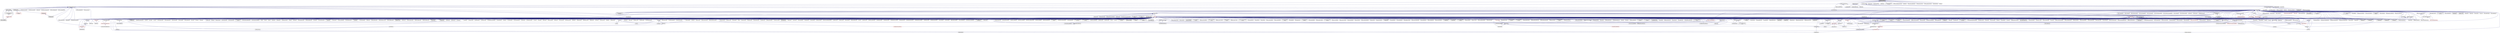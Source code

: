 digraph "resolver_client.hpp"
{
  edge [fontname="Helvetica",fontsize="10",labelfontname="Helvetica",labelfontsize="10"];
  node [fontname="Helvetica",fontsize="10",shape=record];
  Node235 [label="resolver_client.hpp",height=0.2,width=0.4,color="black", fillcolor="grey75", style="filled", fontcolor="black"];
  Node235 -> Node236 [dir="back",color="midnightblue",fontsize="10",style="solid",fontname="Helvetica"];
  Node236 [label="naming.hpp",height=0.2,width=0.4,color="black", fillcolor="white", style="filled",URL="$dd/d43/naming_8hpp.html"];
  Node236 -> Node237 [dir="back",color="midnightblue",fontsize="10",style="solid",fontname="Helvetica"];
  Node237 [label="row.hpp",height=0.2,width=0.4,color="black", fillcolor="white", style="filled",URL="$dc/d69/row_8hpp.html"];
  Node237 -> Node238 [dir="back",color="midnightblue",fontsize="10",style="solid",fontname="Helvetica"];
  Node238 [label="grid.hpp",height=0.2,width=0.4,color="black", fillcolor="white", style="filled",URL="$dc/d8a/grid_8hpp.html"];
  Node238 -> Node239 [dir="back",color="midnightblue",fontsize="10",style="solid",fontname="Helvetica"];
  Node239 [label="jacobi.cpp",height=0.2,width=0.4,color="black", fillcolor="white", style="filled",URL="$d2/d27/jacobi_8cpp.html"];
  Node238 -> Node240 [dir="back",color="midnightblue",fontsize="10",style="solid",fontname="Helvetica"];
  Node240 [label="solver.hpp",height=0.2,width=0.4,color="black", fillcolor="white", style="filled",URL="$db/d9a/server_2solver_8hpp.html"];
  Node240 -> Node241 [dir="back",color="midnightblue",fontsize="10",style="solid",fontname="Helvetica"];
  Node241 [label="solver.hpp",height=0.2,width=0.4,color="black", fillcolor="white", style="filled",URL="$d2/d1c/solver_8hpp.html"];
  Node241 -> Node239 [dir="back",color="midnightblue",fontsize="10",style="solid",fontname="Helvetica"];
  Node240 -> Node242 [dir="back",color="midnightblue",fontsize="10",style="solid",fontname="Helvetica"];
  Node242 [label="solver.cpp",height=0.2,width=0.4,color="black", fillcolor="white", style="filled",URL="$d6/d94/solver_8cpp.html"];
  Node238 -> Node241 [dir="back",color="midnightblue",fontsize="10",style="solid",fontname="Helvetica"];
  Node238 -> Node243 [dir="back",color="midnightblue",fontsize="10",style="solid",fontname="Helvetica"];
  Node243 [label="grid.cpp",height=0.2,width=0.4,color="black", fillcolor="white", style="filled",URL="$d6/d1b/jacobi__component_2grid_8cpp.html"];
  Node237 -> Node244 [dir="back",color="midnightblue",fontsize="10",style="solid",fontname="Helvetica"];
  Node244 [label="stencil_iterator.hpp",height=0.2,width=0.4,color="black", fillcolor="white", style="filled",URL="$dc/d5c/server_2stencil__iterator_8hpp.html"];
  Node244 -> Node240 [dir="back",color="midnightblue",fontsize="10",style="solid",fontname="Helvetica"];
  Node244 -> Node245 [dir="back",color="midnightblue",fontsize="10",style="solid",fontname="Helvetica"];
  Node245 [label="stencil_iterator.cpp",height=0.2,width=0.4,color="black", fillcolor="white", style="filled",URL="$d6/de1/server_2stencil__iterator_8cpp.html"];
  Node244 -> Node246 [dir="back",color="midnightblue",fontsize="10",style="solid",fontname="Helvetica"];
  Node246 [label="stencil_iterator.cpp",height=0.2,width=0.4,color="black", fillcolor="white", style="filled",URL="$d7/d71/stencil__iterator_8cpp.html"];
  Node237 -> Node243 [dir="back",color="midnightblue",fontsize="10",style="solid",fontname="Helvetica"];
  Node236 -> Node247 [dir="back",color="midnightblue",fontsize="10",style="solid",fontname="Helvetica"];
  Node247 [label="stencil_iterator.hpp",height=0.2,width=0.4,color="black", fillcolor="white", style="filled",URL="$d4/dc8/stencil__iterator_8hpp.html"];
  Node247 -> Node240 [dir="back",color="midnightblue",fontsize="10",style="solid",fontname="Helvetica"];
  Node247 -> Node244 [dir="back",color="midnightblue",fontsize="10",style="solid",fontname="Helvetica"];
  Node247 -> Node246 [dir="back",color="midnightblue",fontsize="10",style="solid",fontname="Helvetica"];
  Node236 -> Node241 [dir="back",color="midnightblue",fontsize="10",style="solid",fontname="Helvetica"];
  Node236 -> Node248 [dir="back",color="midnightblue",fontsize="10",style="solid",fontname="Helvetica"];
  Node248 [label="runtime.hpp",height=0.2,width=0.4,color="black", fillcolor="white", style="filled",URL="$d5/d15/include_2runtime_8hpp.html"];
  Node248 -> Node249 [dir="back",color="midnightblue",fontsize="10",style="solid",fontname="Helvetica"];
  Node249 [label="async_io_action.cpp",height=0.2,width=0.4,color="black", fillcolor="white", style="filled",URL="$d3/df5/async__io__action_8cpp.html"];
  Node248 -> Node250 [dir="back",color="midnightblue",fontsize="10",style="solid",fontname="Helvetica"];
  Node250 [label="async_io_external.cpp",height=0.2,width=0.4,color="black", fillcolor="white", style="filled",URL="$da/d9a/async__io__external_8cpp.html"];
  Node248 -> Node251 [dir="back",color="midnightblue",fontsize="10",style="solid",fontname="Helvetica"];
  Node251 [label="async_io_low_level.cpp",height=0.2,width=0.4,color="black", fillcolor="white", style="filled",URL="$dc/d10/async__io__low__level_8cpp.html"];
  Node248 -> Node252 [dir="back",color="midnightblue",fontsize="10",style="solid",fontname="Helvetica"];
  Node252 [label="async_io_simple.cpp",height=0.2,width=0.4,color="black", fillcolor="white", style="filled",URL="$da/db7/async__io__simple_8cpp.html"];
  Node248 -> Node253 [dir="back",color="midnightblue",fontsize="10",style="solid",fontname="Helvetica"];
  Node253 [label="rnd_future_reduce.cpp",height=0.2,width=0.4,color="black", fillcolor="white", style="filled",URL="$d1/db5/rnd__future__reduce_8cpp.html"];
  Node248 -> Node254 [dir="back",color="midnightblue",fontsize="10",style="solid",fontname="Helvetica"];
  Node254 [label="oversubscribing_resource\l_partitioner.cpp",height=0.2,width=0.4,color="black", fillcolor="white", style="filled",URL="$dd/dee/oversubscribing__resource__partitioner_8cpp.html"];
  Node248 -> Node255 [dir="back",color="midnightblue",fontsize="10",style="solid",fontname="Helvetica"];
  Node255 [label="system_characteristics.hpp",height=0.2,width=0.4,color="black", fillcolor="white", style="filled",URL="$d0/d07/system__characteristics_8hpp.html"];
  Node255 -> Node254 [dir="back",color="midnightblue",fontsize="10",style="solid",fontname="Helvetica"];
  Node255 -> Node256 [dir="back",color="midnightblue",fontsize="10",style="solid",fontname="Helvetica"];
  Node256 [label="simple_resource_partitioner.cpp",height=0.2,width=0.4,color="black", fillcolor="white", style="filled",URL="$d5/df9/simple__resource__partitioner_8cpp.html"];
  Node248 -> Node256 [dir="back",color="midnightblue",fontsize="10",style="solid",fontname="Helvetica"];
  Node248 -> Node257 [dir="back",color="midnightblue",fontsize="10",style="solid",fontname="Helvetica"];
  Node257 [label="hpx.hpp",height=0.2,width=0.4,color="red", fillcolor="white", style="filled",URL="$d0/daa/hpx_8hpp.html"];
  Node257 -> Node258 [dir="back",color="midnightblue",fontsize="10",style="solid",fontname="Helvetica"];
  Node258 [label="1d_stencil_1.cpp",height=0.2,width=0.4,color="black", fillcolor="white", style="filled",URL="$d2/db1/1d__stencil__1_8cpp.html"];
  Node257 -> Node259 [dir="back",color="midnightblue",fontsize="10",style="solid",fontname="Helvetica"];
  Node259 [label="1d_stencil_2.cpp",height=0.2,width=0.4,color="black", fillcolor="white", style="filled",URL="$d3/dd1/1d__stencil__2_8cpp.html"];
  Node257 -> Node260 [dir="back",color="midnightblue",fontsize="10",style="solid",fontname="Helvetica"];
  Node260 [label="1d_stencil_3.cpp",height=0.2,width=0.4,color="black", fillcolor="white", style="filled",URL="$db/d19/1d__stencil__3_8cpp.html"];
  Node257 -> Node261 [dir="back",color="midnightblue",fontsize="10",style="solid",fontname="Helvetica"];
  Node261 [label="1d_stencil_4.cpp",height=0.2,width=0.4,color="black", fillcolor="white", style="filled",URL="$d1/d7d/1d__stencil__4_8cpp.html"];
  Node257 -> Node262 [dir="back",color="midnightblue",fontsize="10",style="solid",fontname="Helvetica"];
  Node262 [label="1d_stencil_4_parallel.cpp",height=0.2,width=0.4,color="black", fillcolor="white", style="filled",URL="$d6/d05/1d__stencil__4__parallel_8cpp.html"];
  Node257 -> Node263 [dir="back",color="midnightblue",fontsize="10",style="solid",fontname="Helvetica"];
  Node263 [label="1d_stencil_4_repart.cpp",height=0.2,width=0.4,color="black", fillcolor="white", style="filled",URL="$d0/d6b/1d__stencil__4__repart_8cpp.html"];
  Node257 -> Node264 [dir="back",color="midnightblue",fontsize="10",style="solid",fontname="Helvetica"];
  Node264 [label="1d_stencil_4_throttle.cpp",height=0.2,width=0.4,color="black", fillcolor="white", style="filled",URL="$d6/de5/1d__stencil__4__throttle_8cpp.html"];
  Node257 -> Node265 [dir="back",color="midnightblue",fontsize="10",style="solid",fontname="Helvetica"];
  Node265 [label="1d_stencil_5.cpp",height=0.2,width=0.4,color="black", fillcolor="white", style="filled",URL="$d7/d2a/1d__stencil__5_8cpp.html"];
  Node257 -> Node266 [dir="back",color="midnightblue",fontsize="10",style="solid",fontname="Helvetica"];
  Node266 [label="1d_stencil_6.cpp",height=0.2,width=0.4,color="black", fillcolor="white", style="filled",URL="$db/de7/1d__stencil__6_8cpp.html"];
  Node257 -> Node267 [dir="back",color="midnightblue",fontsize="10",style="solid",fontname="Helvetica"];
  Node267 [label="1d_stencil_7.cpp",height=0.2,width=0.4,color="black", fillcolor="white", style="filled",URL="$d4/d5a/1d__stencil__7_8cpp.html"];
  Node257 -> Node268 [dir="back",color="midnightblue",fontsize="10",style="solid",fontname="Helvetica"];
  Node268 [label="1d_stencil_8.cpp",height=0.2,width=0.4,color="black", fillcolor="white", style="filled",URL="$df/de0/1d__stencil__8_8cpp.html"];
  Node257 -> Node269 [dir="back",color="midnightblue",fontsize="10",style="solid",fontname="Helvetica"];
  Node269 [label="accumulator.cpp",height=0.2,width=0.4,color="black", fillcolor="white", style="filled",URL="$d1/d81/accumulator_8cpp.html"];
  Node257 -> Node270 [dir="back",color="midnightblue",fontsize="10",style="solid",fontname="Helvetica"];
  Node270 [label="accumulator.hpp",height=0.2,width=0.4,color="black", fillcolor="white", style="filled",URL="$d4/d9d/server_2accumulator_8hpp.html"];
  Node270 -> Node269 [dir="back",color="midnightblue",fontsize="10",style="solid",fontname="Helvetica"];
  Node270 -> Node271 [dir="back",color="midnightblue",fontsize="10",style="solid",fontname="Helvetica"];
  Node271 [label="accumulator.hpp",height=0.2,width=0.4,color="red", fillcolor="white", style="filled",URL="$d8/d5e/accumulator_8hpp.html"];
  Node257 -> Node273 [dir="back",color="midnightblue",fontsize="10",style="solid",fontname="Helvetica"];
  Node273 [label="template_function_accumulator.hpp",height=0.2,width=0.4,color="black", fillcolor="white", style="filled",URL="$d7/da6/server_2template__function__accumulator_8hpp.html"];
  Node273 -> Node274 [dir="back",color="midnightblue",fontsize="10",style="solid",fontname="Helvetica"];
  Node274 [label="template_function_accumulator.cpp",height=0.2,width=0.4,color="black", fillcolor="white", style="filled",URL="$d5/d02/template__function__accumulator_8cpp.html"];
  Node273 -> Node275 [dir="back",color="midnightblue",fontsize="10",style="solid",fontname="Helvetica"];
  Node275 [label="template_function_accumulator.hpp",height=0.2,width=0.4,color="red", fillcolor="white", style="filled",URL="$d3/de9/template__function__accumulator_8hpp.html"];
  Node257 -> Node277 [dir="back",color="midnightblue",fontsize="10",style="solid",fontname="Helvetica"];
  Node277 [label="template_accumulator.cpp",height=0.2,width=0.4,color="black", fillcolor="white", style="filled",URL="$d0/d4a/template__accumulator_8cpp.html"];
  Node257 -> Node274 [dir="back",color="midnightblue",fontsize="10",style="solid",fontname="Helvetica"];
  Node257 -> Node275 [dir="back",color="midnightblue",fontsize="10",style="solid",fontname="Helvetica"];
  Node257 -> Node278 [dir="back",color="midnightblue",fontsize="10",style="solid",fontname="Helvetica"];
  Node278 [label="allgather_module.cpp",height=0.2,width=0.4,color="black", fillcolor="white", style="filled",URL="$df/de4/allgather__module_8cpp.html"];
  Node257 -> Node279 [dir="back",color="midnightblue",fontsize="10",style="solid",fontname="Helvetica"];
  Node279 [label="allgather.cpp",height=0.2,width=0.4,color="black", fillcolor="white", style="filled",URL="$d7/d06/allgather_8cpp.html"];
  Node257 -> Node280 [dir="back",color="midnightblue",fontsize="10",style="solid",fontname="Helvetica"];
  Node280 [label="allgather_and_gate.cpp",height=0.2,width=0.4,color="black", fillcolor="white", style="filled",URL="$d1/d56/allgather__and__gate_8cpp.html"];
  Node257 -> Node281 [dir="back",color="midnightblue",fontsize="10",style="solid",fontname="Helvetica"];
  Node281 [label="ag_client.cpp",height=0.2,width=0.4,color="black", fillcolor="white", style="filled",URL="$d4/d5d/ag__client_8cpp.html"];
  Node257 -> Node282 [dir="back",color="midnightblue",fontsize="10",style="solid",fontname="Helvetica"];
  Node282 [label="hpx_thread_phase.cpp",height=0.2,width=0.4,color="black", fillcolor="white", style="filled",URL="$d5/dca/hpx__thread__phase_8cpp.html"];
  Node257 -> Node283 [dir="back",color="midnightblue",fontsize="10",style="solid",fontname="Helvetica"];
  Node283 [label="os_thread_num.cpp",height=0.2,width=0.4,color="black", fillcolor="white", style="filled",URL="$d2/dfb/os__thread__num_8cpp.html"];
  Node257 -> Node284 [dir="back",color="midnightblue",fontsize="10",style="solid",fontname="Helvetica"];
  Node284 [label="cancelable_action.cpp",height=0.2,width=0.4,color="black", fillcolor="white", style="filled",URL="$d5/d0c/cancelable__action_8cpp.html"];
  Node257 -> Node285 [dir="back",color="midnightblue",fontsize="10",style="solid",fontname="Helvetica"];
  Node285 [label="cancelable_action.hpp",height=0.2,width=0.4,color="black", fillcolor="white", style="filled",URL="$d5/d4d/server_2cancelable__action_8hpp.html"];
  Node285 -> Node284 [dir="back",color="midnightblue",fontsize="10",style="solid",fontname="Helvetica"];
  Node285 -> Node286 [dir="back",color="midnightblue",fontsize="10",style="solid",fontname="Helvetica"];
  Node286 [label="cancelable_action.hpp",height=0.2,width=0.4,color="black", fillcolor="white", style="filled",URL="$d0/da3/stubs_2cancelable__action_8hpp.html"];
  Node286 -> Node287 [dir="back",color="midnightblue",fontsize="10",style="solid",fontname="Helvetica"];
  Node287 [label="cancelable_action.hpp",height=0.2,width=0.4,color="black", fillcolor="white", style="filled",URL="$d6/d28/cancelable__action_8hpp.html"];
  Node287 -> Node288 [dir="back",color="midnightblue",fontsize="10",style="solid",fontname="Helvetica"];
  Node288 [label="cancelable_action_client.cpp",height=0.2,width=0.4,color="black", fillcolor="white", style="filled",URL="$d1/db8/cancelable__action__client_8cpp.html"];
  Node257 -> Node286 [dir="back",color="midnightblue",fontsize="10",style="solid",fontname="Helvetica"];
  Node257 -> Node288 [dir="back",color="midnightblue",fontsize="10",style="solid",fontname="Helvetica"];
  Node257 -> Node289 [dir="back",color="midnightblue",fontsize="10",style="solid",fontname="Helvetica"];
  Node289 [label="cublas_matmul.cpp",height=0.2,width=0.4,color="black", fillcolor="white", style="filled",URL="$dd/d84/cublas__matmul_8cpp.html"];
  Node257 -> Node290 [dir="back",color="midnightblue",fontsize="10",style="solid",fontname="Helvetica"];
  Node290 [label="win_perf_counters.cpp",height=0.2,width=0.4,color="black", fillcolor="white", style="filled",URL="$d8/d11/win__perf__counters_8cpp.html"];
  Node257 -> Node291 [dir="back",color="midnightblue",fontsize="10",style="solid",fontname="Helvetica"];
  Node291 [label="win_perf_counters.hpp",height=0.2,width=0.4,color="black", fillcolor="white", style="filled",URL="$d5/da7/win__perf__counters_8hpp.html"];
  Node257 -> Node292 [dir="back",color="midnightblue",fontsize="10",style="solid",fontname="Helvetica"];
  Node292 [label="hello_world_component.hpp",height=0.2,width=0.4,color="red", fillcolor="white", style="filled",URL="$df/df0/hello__world__component_8hpp.html"];
  Node257 -> Node295 [dir="back",color="midnightblue",fontsize="10",style="solid",fontname="Helvetica"];
  Node295 [label="interpolate1d.cpp",height=0.2,width=0.4,color="black", fillcolor="white", style="filled",URL="$d0/d05/interpolate1d_8cpp.html"];
  Node257 -> Node296 [dir="back",color="midnightblue",fontsize="10",style="solid",fontname="Helvetica"];
  Node296 [label="partition.hpp",height=0.2,width=0.4,color="black", fillcolor="white", style="filled",URL="$d0/d7a/examples_2interpolate1d_2interpolate1d_2partition_8hpp.html"];
  Node296 -> Node295 [dir="back",color="midnightblue",fontsize="10",style="solid",fontname="Helvetica"];
  Node296 -> Node297 [dir="back",color="midnightblue",fontsize="10",style="solid",fontname="Helvetica"];
  Node297 [label="interpolate1d.hpp",height=0.2,width=0.4,color="red", fillcolor="white", style="filled",URL="$d4/dc7/interpolate1d_8hpp.html"];
  Node297 -> Node295 [dir="back",color="midnightblue",fontsize="10",style="solid",fontname="Helvetica"];
  Node257 -> Node299 [dir="back",color="midnightblue",fontsize="10",style="solid",fontname="Helvetica"];
  Node299 [label="partition.hpp",height=0.2,width=0.4,color="black", fillcolor="white", style="filled",URL="$d0/dff/examples_2interpolate1d_2interpolate1d_2server_2partition_8hpp.html"];
  Node299 -> Node296 [dir="back",color="midnightblue",fontsize="10",style="solid",fontname="Helvetica"];
  Node299 -> Node300 [dir="back",color="midnightblue",fontsize="10",style="solid",fontname="Helvetica"];
  Node300 [label="partition.cpp",height=0.2,width=0.4,color="black", fillcolor="white", style="filled",URL="$d0/d4f/examples_2interpolate1d_2interpolate1d_2server_2partition_8cpp.html"];
  Node257 -> Node297 [dir="back",color="midnightblue",fontsize="10",style="solid",fontname="Helvetica"];
  Node257 -> Node301 [dir="back",color="midnightblue",fontsize="10",style="solid",fontname="Helvetica"];
  Node301 [label="read_values.cpp",height=0.2,width=0.4,color="black", fillcolor="white", style="filled",URL="$d0/d8c/interpolate1d_2interpolate1d_2read__values_8cpp.html"];
  Node257 -> Node300 [dir="back",color="midnightblue",fontsize="10",style="solid",fontname="Helvetica"];
  Node257 -> Node239 [dir="back",color="midnightblue",fontsize="10",style="solid",fontname="Helvetica"];
  Node257 -> Node243 [dir="back",color="midnightblue",fontsize="10",style="solid",fontname="Helvetica"];
  Node257 -> Node302 [dir="back",color="midnightblue",fontsize="10",style="solid",fontname="Helvetica"];
  Node302 [label="row.cpp",height=0.2,width=0.4,color="black", fillcolor="white", style="filled",URL="$d3/d86/server_2row_8cpp.html"];
  Node257 -> Node242 [dir="back",color="midnightblue",fontsize="10",style="solid",fontname="Helvetica"];
  Node257 -> Node245 [dir="back",color="midnightblue",fontsize="10",style="solid",fontname="Helvetica"];
  Node257 -> Node246 [dir="back",color="midnightblue",fontsize="10",style="solid",fontname="Helvetica"];
  Node257 -> Node303 [dir="back",color="midnightblue",fontsize="10",style="solid",fontname="Helvetica"];
  Node303 [label="jacobi.cpp",height=0.2,width=0.4,color="black", fillcolor="white", style="filled",URL="$d3/d44/smp_2jacobi_8cpp.html"];
  Node257 -> Node304 [dir="back",color="midnightblue",fontsize="10",style="solid",fontname="Helvetica"];
  Node304 [label="jacobi_hpx.cpp",height=0.2,width=0.4,color="black", fillcolor="white", style="filled",URL="$d8/d72/jacobi__hpx_8cpp.html"];
  Node257 -> Node305 [dir="back",color="midnightblue",fontsize="10",style="solid",fontname="Helvetica"];
  Node305 [label="jacobi_nonuniform.cpp",height=0.2,width=0.4,color="black", fillcolor="white", style="filled",URL="$dd/ddc/jacobi__nonuniform_8cpp.html"];
  Node257 -> Node306 [dir="back",color="midnightblue",fontsize="10",style="solid",fontname="Helvetica"];
  Node306 [label="jacobi_nonuniform_hpx.cpp",height=0.2,width=0.4,color="black", fillcolor="white", style="filled",URL="$de/d56/jacobi__nonuniform__hpx_8cpp.html"];
  Node257 -> Node307 [dir="back",color="midnightblue",fontsize="10",style="solid",fontname="Helvetica"];
  Node307 [label="nqueen.cpp",height=0.2,width=0.4,color="black", fillcolor="white", style="filled",URL="$db/dca/nqueen_8cpp.html"];
  Node257 -> Node308 [dir="back",color="midnightblue",fontsize="10",style="solid",fontname="Helvetica"];
  Node308 [label="nqueen.hpp",height=0.2,width=0.4,color="red", fillcolor="white", style="filled",URL="$de/d58/server_2nqueen_8hpp.html"];
  Node308 -> Node307 [dir="back",color="midnightblue",fontsize="10",style="solid",fontname="Helvetica"];
  Node257 -> Node311 [dir="back",color="midnightblue",fontsize="10",style="solid",fontname="Helvetica"];
  Node311 [label="nqueen_client.cpp",height=0.2,width=0.4,color="black", fillcolor="white", style="filled",URL="$d3/d5e/nqueen__client_8cpp.html"];
  Node257 -> Node312 [dir="back",color="midnightblue",fontsize="10",style="solid",fontname="Helvetica"];
  Node312 [label="sine.cpp",height=0.2,width=0.4,color="black", fillcolor="white", style="filled",URL="$d3/d0d/server_2sine_8cpp.html"];
  Node257 -> Node313 [dir="back",color="midnightblue",fontsize="10",style="solid",fontname="Helvetica"];
  Node313 [label="sine.hpp",height=0.2,width=0.4,color="black", fillcolor="white", style="filled",URL="$d8/dac/sine_8hpp.html"];
  Node313 -> Node312 [dir="back",color="midnightblue",fontsize="10",style="solid",fontname="Helvetica"];
  Node313 -> Node314 [dir="back",color="midnightblue",fontsize="10",style="solid",fontname="Helvetica"];
  Node314 [label="sine.cpp",height=0.2,width=0.4,color="black", fillcolor="white", style="filled",URL="$d5/dd8/sine_8cpp.html"];
  Node257 -> Node314 [dir="back",color="midnightblue",fontsize="10",style="solid",fontname="Helvetica"];
  Node257 -> Node315 [dir="back",color="midnightblue",fontsize="10",style="solid",fontname="Helvetica"];
  Node315 [label="sine_client.cpp",height=0.2,width=0.4,color="black", fillcolor="white", style="filled",URL="$db/d62/sine__client_8cpp.html"];
  Node257 -> Node316 [dir="back",color="midnightblue",fontsize="10",style="solid",fontname="Helvetica"];
  Node316 [label="qt.cpp",height=0.2,width=0.4,color="black", fillcolor="white", style="filled",URL="$df/d90/qt_8cpp.html"];
  Node257 -> Node317 [dir="back",color="midnightblue",fontsize="10",style="solid",fontname="Helvetica"];
  Node317 [label="queue_client.cpp",height=0.2,width=0.4,color="black", fillcolor="white", style="filled",URL="$d7/d96/queue__client_8cpp.html"];
  Node257 -> Node318 [dir="back",color="midnightblue",fontsize="10",style="solid",fontname="Helvetica"];
  Node318 [label="customize_async.cpp",height=0.2,width=0.4,color="black", fillcolor="white", style="filled",URL="$d0/d82/customize__async_8cpp.html"];
  Node257 -> Node319 [dir="back",color="midnightblue",fontsize="10",style="solid",fontname="Helvetica"];
  Node319 [label="data_actions.cpp",height=0.2,width=0.4,color="black", fillcolor="white", style="filled",URL="$dc/d68/data__actions_8cpp.html"];
  Node257 -> Node320 [dir="back",color="midnightblue",fontsize="10",style="solid",fontname="Helvetica"];
  Node320 [label="error_handling.cpp",height=0.2,width=0.4,color="black", fillcolor="white", style="filled",URL="$d9/d96/error__handling_8cpp.html"];
  Node257 -> Node321 [dir="back",color="midnightblue",fontsize="10",style="solid",fontname="Helvetica"];
  Node321 [label="event_synchronization.cpp",height=0.2,width=0.4,color="black", fillcolor="white", style="filled",URL="$d0/d35/event__synchronization_8cpp.html"];
  Node257 -> Node322 [dir="back",color="midnightblue",fontsize="10",style="solid",fontname="Helvetica"];
  Node322 [label="factorial.cpp",height=0.2,width=0.4,color="black", fillcolor="white", style="filled",URL="$d9/d00/factorial_8cpp.html"];
  Node257 -> Node323 [dir="back",color="midnightblue",fontsize="10",style="solid",fontname="Helvetica"];
  Node323 [label="file_serialization.cpp",height=0.2,width=0.4,color="black", fillcolor="white", style="filled",URL="$de/d58/file__serialization_8cpp.html"];
  Node257 -> Node324 [dir="back",color="midnightblue",fontsize="10",style="solid",fontname="Helvetica"];
  Node324 [label="init_globally.cpp",height=0.2,width=0.4,color="black", fillcolor="white", style="filled",URL="$d6/dad/init__globally_8cpp.html"];
  Node257 -> Node325 [dir="back",color="midnightblue",fontsize="10",style="solid",fontname="Helvetica"];
  Node325 [label="interest_calculator.cpp",height=0.2,width=0.4,color="black", fillcolor="white", style="filled",URL="$d2/d86/interest__calculator_8cpp.html"];
  Node257 -> Node326 [dir="back",color="midnightblue",fontsize="10",style="solid",fontname="Helvetica"];
  Node326 [label="non_atomic_rma.cpp",height=0.2,width=0.4,color="black", fillcolor="white", style="filled",URL="$d7/d8b/non__atomic__rma_8cpp.html"];
  Node257 -> Node327 [dir="back",color="midnightblue",fontsize="10",style="solid",fontname="Helvetica"];
  Node327 [label="partitioned_vector\l_spmd_foreach.cpp",height=0.2,width=0.4,color="black", fillcolor="white", style="filled",URL="$db/d7c/partitioned__vector__spmd__foreach_8cpp.html"];
  Node257 -> Node328 [dir="back",color="midnightblue",fontsize="10",style="solid",fontname="Helvetica"];
  Node328 [label="pipeline1.cpp",height=0.2,width=0.4,color="black", fillcolor="white", style="filled",URL="$d5/d77/pipeline1_8cpp.html"];
  Node257 -> Node329 [dir="back",color="midnightblue",fontsize="10",style="solid",fontname="Helvetica"];
  Node329 [label="quicksort.cpp",height=0.2,width=0.4,color="black", fillcolor="white", style="filled",URL="$d3/d1e/quicksort_8cpp.html"];
  Node257 -> Node330 [dir="back",color="midnightblue",fontsize="10",style="solid",fontname="Helvetica"];
  Node330 [label="receive_buffer.cpp",height=0.2,width=0.4,color="black", fillcolor="white", style="filled",URL="$d7/d10/receive__buffer_8cpp.html"];
  Node257 -> Node331 [dir="back",color="midnightblue",fontsize="10",style="solid",fontname="Helvetica"];
  Node331 [label="safe_object.cpp",height=0.2,width=0.4,color="black", fillcolor="white", style="filled",URL="$dd/d52/safe__object_8cpp.html"];
  Node257 -> Node332 [dir="back",color="midnightblue",fontsize="10",style="solid",fontname="Helvetica"];
  Node332 [label="sort_by_key_demo.cpp",height=0.2,width=0.4,color="black", fillcolor="white", style="filled",URL="$da/d20/sort__by__key__demo_8cpp.html"];
  Node257 -> Node333 [dir="back",color="midnightblue",fontsize="10",style="solid",fontname="Helvetica"];
  Node333 [label="timed_wake.cpp",height=0.2,width=0.4,color="black", fillcolor="white", style="filled",URL="$d8/df9/timed__wake_8cpp.html"];
  Node257 -> Node334 [dir="back",color="midnightblue",fontsize="10",style="solid",fontname="Helvetica"];
  Node334 [label="vector_counting_dotproduct.cpp",height=0.2,width=0.4,color="black", fillcolor="white", style="filled",URL="$df/de9/vector__counting__dotproduct_8cpp.html"];
  Node257 -> Node335 [dir="back",color="midnightblue",fontsize="10",style="solid",fontname="Helvetica"];
  Node335 [label="vector_zip_dotproduct.cpp",height=0.2,width=0.4,color="black", fillcolor="white", style="filled",URL="$dc/d18/vector__zip__dotproduct_8cpp.html"];
  Node257 -> Node336 [dir="back",color="midnightblue",fontsize="10",style="solid",fontname="Helvetica"];
  Node336 [label="zerocopy_rdma.cpp",height=0.2,width=0.4,color="black", fillcolor="white", style="filled",URL="$d1/dad/zerocopy__rdma_8cpp.html"];
  Node257 -> Node337 [dir="back",color="midnightblue",fontsize="10",style="solid",fontname="Helvetica"];
  Node337 [label="random_mem_access.cpp",height=0.2,width=0.4,color="black", fillcolor="white", style="filled",URL="$d1/d51/random__mem__access_8cpp.html"];
  Node257 -> Node338 [dir="back",color="midnightblue",fontsize="10",style="solid",fontname="Helvetica"];
  Node338 [label="random_mem_access.hpp",height=0.2,width=0.4,color="red", fillcolor="white", style="filled",URL="$d0/d19/server_2random__mem__access_8hpp.html"];
  Node338 -> Node337 [dir="back",color="midnightblue",fontsize="10",style="solid",fontname="Helvetica"];
  Node257 -> Node341 [dir="back",color="midnightblue",fontsize="10",style="solid",fontname="Helvetica"];
  Node341 [label="random_mem_access_client.cpp",height=0.2,width=0.4,color="black", fillcolor="white", style="filled",URL="$df/d1b/random__mem__access__client_8cpp.html"];
  Node257 -> Node254 [dir="back",color="midnightblue",fontsize="10",style="solid",fontname="Helvetica"];
  Node257 -> Node256 [dir="back",color="midnightblue",fontsize="10",style="solid",fontname="Helvetica"];
  Node257 -> Node342 [dir="back",color="midnightblue",fontsize="10",style="solid",fontname="Helvetica"];
  Node342 [label="dimension.hpp",height=0.2,width=0.4,color="red", fillcolor="white", style="filled",URL="$d6/d39/sheneos_2sheneos_2dimension_8hpp.html"];
  Node342 -> Node348 [dir="back",color="midnightblue",fontsize="10",style="solid",fontname="Helvetica"];
  Node348 [label="partition3d.hpp",height=0.2,width=0.4,color="black", fillcolor="white", style="filled",URL="$dd/dbf/server_2partition3d_8hpp.html"];
  Node348 -> Node349 [dir="back",color="midnightblue",fontsize="10",style="solid",fontname="Helvetica"];
  Node349 [label="partition3d.hpp",height=0.2,width=0.4,color="black", fillcolor="white", style="filled",URL="$d1/d50/partition3d_8hpp.html"];
  Node349 -> Node345 [dir="back",color="midnightblue",fontsize="10",style="solid",fontname="Helvetica"];
  Node345 [label="interpolator.cpp",height=0.2,width=0.4,color="black", fillcolor="white", style="filled",URL="$d5/d02/interpolator_8cpp.html"];
  Node349 -> Node350 [dir="back",color="midnightblue",fontsize="10",style="solid",fontname="Helvetica"];
  Node350 [label="interpolator.hpp",height=0.2,width=0.4,color="red", fillcolor="white", style="filled",URL="$dc/d3b/interpolator_8hpp.html"];
  Node350 -> Node345 [dir="back",color="midnightblue",fontsize="10",style="solid",fontname="Helvetica"];
  Node350 -> Node352 [dir="back",color="midnightblue",fontsize="10",style="solid",fontname="Helvetica"];
  Node352 [label="sheneos_compare.cpp",height=0.2,width=0.4,color="black", fillcolor="white", style="filled",URL="$dc/d11/sheneos__compare_8cpp.html"];
  Node350 -> Node353 [dir="back",color="midnightblue",fontsize="10",style="solid",fontname="Helvetica"];
  Node353 [label="sheneos_test.cpp",height=0.2,width=0.4,color="black", fillcolor="white", style="filled",URL="$d4/d6e/sheneos__test_8cpp.html"];
  Node348 -> Node347 [dir="back",color="midnightblue",fontsize="10",style="solid",fontname="Helvetica"];
  Node347 [label="partition3d.cpp",height=0.2,width=0.4,color="black", fillcolor="white", style="filled",URL="$de/d70/partition3d_8cpp.html"];
  Node257 -> Node345 [dir="back",color="midnightblue",fontsize="10",style="solid",fontname="Helvetica"];
  Node257 -> Node349 [dir="back",color="midnightblue",fontsize="10",style="solid",fontname="Helvetica"];
  Node257 -> Node348 [dir="back",color="midnightblue",fontsize="10",style="solid",fontname="Helvetica"];
  Node257 -> Node350 [dir="back",color="midnightblue",fontsize="10",style="solid",fontname="Helvetica"];
  Node257 -> Node354 [dir="back",color="midnightblue",fontsize="10",style="solid",fontname="Helvetica"];
  Node354 [label="configuration.hpp",height=0.2,width=0.4,color="red", fillcolor="white", style="filled",URL="$dc/d0a/configuration_8hpp.html"];
  Node354 -> Node350 [dir="back",color="midnightblue",fontsize="10",style="solid",fontname="Helvetica"];
  Node257 -> Node346 [dir="back",color="midnightblue",fontsize="10",style="solid",fontname="Helvetica"];
  Node346 [label="read_values.cpp",height=0.2,width=0.4,color="black", fillcolor="white", style="filled",URL="$d7/da4/sheneos_2sheneos_2read__values_8cpp.html"];
  Node257 -> Node347 [dir="back",color="midnightblue",fontsize="10",style="solid",fontname="Helvetica"];
  Node257 -> Node353 [dir="back",color="midnightblue",fontsize="10",style="solid",fontname="Helvetica"];
  Node257 -> Node356 [dir="back",color="midnightblue",fontsize="10",style="solid",fontname="Helvetica"];
  Node356 [label="startup_shutdown.cpp",height=0.2,width=0.4,color="black", fillcolor="white", style="filled",URL="$d3/dfc/server_2startup__shutdown_8cpp.html"];
  Node257 -> Node357 [dir="back",color="midnightblue",fontsize="10",style="solid",fontname="Helvetica"];
  Node357 [label="startup_shutdown.cpp",height=0.2,width=0.4,color="black", fillcolor="white", style="filled",URL="$d0/ddb/startup__shutdown_8cpp.html"];
  Node257 -> Node358 [dir="back",color="midnightblue",fontsize="10",style="solid",fontname="Helvetica"];
  Node358 [label="spin.cpp",height=0.2,width=0.4,color="black", fillcolor="white", style="filled",URL="$d7/df2/spin_8cpp.html"];
  Node257 -> Node359 [dir="back",color="midnightblue",fontsize="10",style="solid",fontname="Helvetica"];
  Node359 [label="throttle.cpp",height=0.2,width=0.4,color="black", fillcolor="white", style="filled",URL="$de/d56/server_2throttle_8cpp.html"];
  Node257 -> Node360 [dir="back",color="midnightblue",fontsize="10",style="solid",fontname="Helvetica"];
  Node360 [label="throttle.hpp",height=0.2,width=0.4,color="black", fillcolor="white", style="filled",URL="$db/dc9/server_2throttle_8hpp.html"];
  Node360 -> Node359 [dir="back",color="midnightblue",fontsize="10",style="solid",fontname="Helvetica"];
  Node360 -> Node361 [dir="back",color="midnightblue",fontsize="10",style="solid",fontname="Helvetica"];
  Node361 [label="throttle.hpp",height=0.2,width=0.4,color="black", fillcolor="white", style="filled",URL="$d5/dec/stubs_2throttle_8hpp.html"];
  Node361 -> Node362 [dir="back",color="midnightblue",fontsize="10",style="solid",fontname="Helvetica"];
  Node362 [label="throttle.hpp",height=0.2,width=0.4,color="black", fillcolor="white", style="filled",URL="$d2/d2e/throttle_8hpp.html"];
  Node362 -> Node363 [dir="back",color="midnightblue",fontsize="10",style="solid",fontname="Helvetica"];
  Node363 [label="throttle.cpp",height=0.2,width=0.4,color="black", fillcolor="white", style="filled",URL="$db/d02/throttle_8cpp.html"];
  Node362 -> Node364 [dir="back",color="midnightblue",fontsize="10",style="solid",fontname="Helvetica"];
  Node364 [label="throttle_client.cpp",height=0.2,width=0.4,color="black", fillcolor="white", style="filled",URL="$d0/db7/throttle__client_8cpp.html"];
  Node257 -> Node361 [dir="back",color="midnightblue",fontsize="10",style="solid",fontname="Helvetica"];
  Node257 -> Node363 [dir="back",color="midnightblue",fontsize="10",style="solid",fontname="Helvetica"];
  Node257 -> Node362 [dir="back",color="midnightblue",fontsize="10",style="solid",fontname="Helvetica"];
  Node257 -> Node365 [dir="back",color="midnightblue",fontsize="10",style="solid",fontname="Helvetica"];
  Node365 [label="transpose_await.cpp",height=0.2,width=0.4,color="black", fillcolor="white", style="filled",URL="$de/d68/transpose__await_8cpp.html"];
  Node257 -> Node366 [dir="back",color="midnightblue",fontsize="10",style="solid",fontname="Helvetica"];
  Node366 [label="transpose_block.cpp",height=0.2,width=0.4,color="black", fillcolor="white", style="filled",URL="$d0/de1/transpose__block_8cpp.html"];
  Node257 -> Node367 [dir="back",color="midnightblue",fontsize="10",style="solid",fontname="Helvetica"];
  Node367 [label="transpose_block_numa.cpp",height=0.2,width=0.4,color="black", fillcolor="white", style="filled",URL="$dd/d3b/transpose__block__numa_8cpp.html"];
  Node257 -> Node368 [dir="back",color="midnightblue",fontsize="10",style="solid",fontname="Helvetica"];
  Node368 [label="transpose_serial.cpp",height=0.2,width=0.4,color="black", fillcolor="white", style="filled",URL="$db/d74/transpose__serial_8cpp.html"];
  Node257 -> Node369 [dir="back",color="midnightblue",fontsize="10",style="solid",fontname="Helvetica"];
  Node369 [label="transpose_serial_block.cpp",height=0.2,width=0.4,color="black", fillcolor="white", style="filled",URL="$d8/daa/transpose__serial__block_8cpp.html"];
  Node257 -> Node370 [dir="back",color="midnightblue",fontsize="10",style="solid",fontname="Helvetica"];
  Node370 [label="transpose_serial_vector.cpp",height=0.2,width=0.4,color="black", fillcolor="white", style="filled",URL="$d4/d04/transpose__serial__vector_8cpp.html"];
  Node257 -> Node371 [dir="back",color="midnightblue",fontsize="10",style="solid",fontname="Helvetica"];
  Node371 [label="transpose_smp.cpp",height=0.2,width=0.4,color="black", fillcolor="white", style="filled",URL="$d2/d99/transpose__smp_8cpp.html"];
  Node257 -> Node372 [dir="back",color="midnightblue",fontsize="10",style="solid",fontname="Helvetica"];
  Node372 [label="transpose_smp_block.cpp",height=0.2,width=0.4,color="black", fillcolor="white", style="filled",URL="$da/d4d/transpose__smp__block_8cpp.html"];
  Node257 -> Node373 [dir="back",color="midnightblue",fontsize="10",style="solid",fontname="Helvetica"];
  Node373 [label="simple_central_tuplespace.hpp",height=0.2,width=0.4,color="red", fillcolor="white", style="filled",URL="$db/d69/server_2simple__central__tuplespace_8hpp.html"];
  Node373 -> Node374 [dir="back",color="midnightblue",fontsize="10",style="solid",fontname="Helvetica"];
  Node374 [label="simple_central_tuplespace.cpp",height=0.2,width=0.4,color="black", fillcolor="white", style="filled",URL="$d3/dec/simple__central__tuplespace_8cpp.html"];
  Node257 -> Node378 [dir="back",color="midnightblue",fontsize="10",style="solid",fontname="Helvetica"];
  Node378 [label="tuples_warehouse.hpp",height=0.2,width=0.4,color="black", fillcolor="white", style="filled",URL="$da/de6/tuples__warehouse_8hpp.html"];
  Node378 -> Node373 [dir="back",color="midnightblue",fontsize="10",style="solid",fontname="Helvetica"];
  Node257 -> Node374 [dir="back",color="midnightblue",fontsize="10",style="solid",fontname="Helvetica"];
  Node257 -> Node379 [dir="back",color="midnightblue",fontsize="10",style="solid",fontname="Helvetica"];
  Node379 [label="hpx_runtime.cpp",height=0.2,width=0.4,color="black", fillcolor="white", style="filled",URL="$d7/d1e/hpx__runtime_8cpp.html"];
  Node257 -> Node380 [dir="back",color="midnightblue",fontsize="10",style="solid",fontname="Helvetica"];
  Node380 [label="synchronize.cpp",height=0.2,width=0.4,color="black", fillcolor="white", style="filled",URL="$da/da2/synchronize_8cpp.html"];
  Node257 -> Node381 [dir="back",color="midnightblue",fontsize="10",style="solid",fontname="Helvetica"];
  Node381 [label="agas_cache_timings.cpp",height=0.2,width=0.4,color="black", fillcolor="white", style="filled",URL="$dd/d37/agas__cache__timings_8cpp.html"];
  Node257 -> Node382 [dir="back",color="midnightblue",fontsize="10",style="solid",fontname="Helvetica"];
  Node382 [label="async_overheads.cpp",height=0.2,width=0.4,color="black", fillcolor="white", style="filled",URL="$de/da6/async__overheads_8cpp.html"];
  Node257 -> Node383 [dir="back",color="midnightblue",fontsize="10",style="solid",fontname="Helvetica"];
  Node383 [label="coroutines_call_overhead.cpp",height=0.2,width=0.4,color="black", fillcolor="white", style="filled",URL="$da/d1e/coroutines__call__overhead_8cpp.html"];
  Node257 -> Node384 [dir="back",color="midnightblue",fontsize="10",style="solid",fontname="Helvetica"];
  Node384 [label="foreach_scaling.cpp",height=0.2,width=0.4,color="black", fillcolor="white", style="filled",URL="$d4/d94/foreach__scaling_8cpp.html"];
  Node257 -> Node385 [dir="back",color="midnightblue",fontsize="10",style="solid",fontname="Helvetica"];
  Node385 [label="function_object_wrapper\l_overhead.cpp",height=0.2,width=0.4,color="black", fillcolor="white", style="filled",URL="$d5/d6f/function__object__wrapper__overhead_8cpp.html"];
  Node257 -> Node386 [dir="back",color="midnightblue",fontsize="10",style="solid",fontname="Helvetica"];
  Node386 [label="hpx_homogeneous_timed\l_task_spawn_executors.cpp",height=0.2,width=0.4,color="black", fillcolor="white", style="filled",URL="$d1/d3b/hpx__homogeneous__timed__task__spawn__executors_8cpp.html"];
  Node257 -> Node387 [dir="back",color="midnightblue",fontsize="10",style="solid",fontname="Helvetica"];
  Node387 [label="htts2_hpx.cpp",height=0.2,width=0.4,color="black", fillcolor="white", style="filled",URL="$d2/daf/htts2__hpx_8cpp.html"];
  Node257 -> Node388 [dir="back",color="midnightblue",fontsize="10",style="solid",fontname="Helvetica"];
  Node388 [label="partitioned_vector\l_foreach.cpp",height=0.2,width=0.4,color="black", fillcolor="white", style="filled",URL="$df/d5f/partitioned__vector__foreach_8cpp.html"];
  Node257 -> Node389 [dir="back",color="midnightblue",fontsize="10",style="solid",fontname="Helvetica"];
  Node389 [label="serialization_overhead.cpp",height=0.2,width=0.4,color="black", fillcolor="white", style="filled",URL="$d3/df8/serialization__overhead_8cpp.html"];
  Node257 -> Node390 [dir="back",color="midnightblue",fontsize="10",style="solid",fontname="Helvetica"];
  Node390 [label="sizeof.cpp",height=0.2,width=0.4,color="black", fillcolor="white", style="filled",URL="$d3/d0f/sizeof_8cpp.html"];
  Node257 -> Node391 [dir="back",color="midnightblue",fontsize="10",style="solid",fontname="Helvetica"];
  Node391 [label="skynet.cpp",height=0.2,width=0.4,color="black", fillcolor="white", style="filled",URL="$d0/dc3/skynet_8cpp.html"];
  Node257 -> Node392 [dir="back",color="midnightblue",fontsize="10",style="solid",fontname="Helvetica"];
  Node392 [label="stencil3_iterators.cpp",height=0.2,width=0.4,color="black", fillcolor="white", style="filled",URL="$db/d9e/stencil3__iterators_8cpp.html"];
  Node257 -> Node393 [dir="back",color="midnightblue",fontsize="10",style="solid",fontname="Helvetica"];
  Node393 [label="stream.cpp",height=0.2,width=0.4,color="black", fillcolor="white", style="filled",URL="$da/d5f/stream_8cpp.html"];
  Node257 -> Node394 [dir="back",color="midnightblue",fontsize="10",style="solid",fontname="Helvetica"];
  Node394 [label="timed_task_spawn.cpp",height=0.2,width=0.4,color="black", fillcolor="white", style="filled",URL="$df/de1/timed__task__spawn_8cpp.html"];
  Node257 -> Node395 [dir="back",color="midnightblue",fontsize="10",style="solid",fontname="Helvetica"];
  Node395 [label="transform_reduce_binary\l_scaling.cpp",height=0.2,width=0.4,color="black", fillcolor="white", style="filled",URL="$d1/dae/transform__reduce__binary__scaling_8cpp.html"];
  Node257 -> Node396 [dir="back",color="midnightblue",fontsize="10",style="solid",fontname="Helvetica"];
  Node396 [label="transform_reduce_scaling.cpp",height=0.2,width=0.4,color="black", fillcolor="white", style="filled",URL="$db/d2a/transform__reduce__scaling_8cpp.html"];
  Node257 -> Node397 [dir="back",color="midnightblue",fontsize="10",style="solid",fontname="Helvetica"];
  Node397 [label="minmax_element_performance.cpp",height=0.2,width=0.4,color="black", fillcolor="white", style="filled",URL="$d9/d93/minmax__element__performance_8cpp.html"];
  Node257 -> Node398 [dir="back",color="midnightblue",fontsize="10",style="solid",fontname="Helvetica"];
  Node398 [label="barrier_performance.cpp",height=0.2,width=0.4,color="black", fillcolor="white", style="filled",URL="$d6/d6c/barrier__performance_8cpp.html"];
  Node257 -> Node399 [dir="back",color="midnightblue",fontsize="10",style="solid",fontname="Helvetica"];
  Node399 [label="network_storage.cpp",height=0.2,width=0.4,color="black", fillcolor="white", style="filled",URL="$db/daa/network__storage_8cpp.html"];
  Node257 -> Node400 [dir="back",color="midnightblue",fontsize="10",style="solid",fontname="Helvetica"];
  Node400 [label="simple_profiler.hpp",height=0.2,width=0.4,color="black", fillcolor="white", style="filled",URL="$d8/d02/simple__profiler_8hpp.html"];
  Node400 -> Node399 [dir="back",color="midnightblue",fontsize="10",style="solid",fontname="Helvetica"];
  Node257 -> Node401 [dir="back",color="midnightblue",fontsize="10",style="solid",fontname="Helvetica"];
  Node401 [label="osu_bcast.cpp",height=0.2,width=0.4,color="black", fillcolor="white", style="filled",URL="$d3/dca/osu__bcast_8cpp.html"];
  Node257 -> Node402 [dir="back",color="midnightblue",fontsize="10",style="solid",fontname="Helvetica"];
  Node402 [label="osu_bibw.cpp",height=0.2,width=0.4,color="black", fillcolor="white", style="filled",URL="$d2/d04/osu__bibw_8cpp.html"];
  Node257 -> Node403 [dir="back",color="midnightblue",fontsize="10",style="solid",fontname="Helvetica"];
  Node403 [label="osu_bw.cpp",height=0.2,width=0.4,color="black", fillcolor="white", style="filled",URL="$d4/d20/osu__bw_8cpp.html"];
  Node257 -> Node404 [dir="back",color="midnightblue",fontsize="10",style="solid",fontname="Helvetica"];
  Node404 [label="osu_latency.cpp",height=0.2,width=0.4,color="black", fillcolor="white", style="filled",URL="$df/d58/osu__latency_8cpp.html"];
  Node257 -> Node405 [dir="back",color="midnightblue",fontsize="10",style="solid",fontname="Helvetica"];
  Node405 [label="osu_multi_lat.cpp",height=0.2,width=0.4,color="black", fillcolor="white", style="filled",URL="$d7/d91/osu__multi__lat_8cpp.html"];
  Node257 -> Node406 [dir="back",color="midnightblue",fontsize="10",style="solid",fontname="Helvetica"];
  Node406 [label="osu_scatter.cpp",height=0.2,width=0.4,color="black", fillcolor="white", style="filled",URL="$d4/d4c/osu__scatter_8cpp.html"];
  Node257 -> Node407 [dir="back",color="midnightblue",fontsize="10",style="solid",fontname="Helvetica"];
  Node407 [label="pingpong_performance.cpp",height=0.2,width=0.4,color="black", fillcolor="white", style="filled",URL="$de/d03/pingpong__performance_8cpp.html"];
  Node257 -> Node408 [dir="back",color="midnightblue",fontsize="10",style="solid",fontname="Helvetica"];
  Node408 [label="benchmark_is_heap.cpp",height=0.2,width=0.4,color="black", fillcolor="white", style="filled",URL="$da/d4f/benchmark__is__heap_8cpp.html"];
  Node257 -> Node409 [dir="back",color="midnightblue",fontsize="10",style="solid",fontname="Helvetica"];
  Node409 [label="benchmark_is_heap_until.cpp",height=0.2,width=0.4,color="black", fillcolor="white", style="filled",URL="$dc/df5/benchmark__is__heap__until_8cpp.html"];
  Node257 -> Node410 [dir="back",color="midnightblue",fontsize="10",style="solid",fontname="Helvetica"];
  Node410 [label="benchmark_merge.cpp",height=0.2,width=0.4,color="black", fillcolor="white", style="filled",URL="$dd/d49/benchmark__merge_8cpp.html"];
  Node257 -> Node411 [dir="back",color="midnightblue",fontsize="10",style="solid",fontname="Helvetica"];
  Node411 [label="benchmark_partition.cpp",height=0.2,width=0.4,color="black", fillcolor="white", style="filled",URL="$d9/d88/benchmark__partition_8cpp.html"];
  Node257 -> Node412 [dir="back",color="midnightblue",fontsize="10",style="solid",fontname="Helvetica"];
  Node412 [label="benchmark_partition\l_copy.cpp",height=0.2,width=0.4,color="black", fillcolor="white", style="filled",URL="$d3/d0e/benchmark__partition__copy_8cpp.html"];
  Node257 -> Node413 [dir="back",color="midnightblue",fontsize="10",style="solid",fontname="Helvetica"];
  Node413 [label="benchmark_unique_copy.cpp",height=0.2,width=0.4,color="black", fillcolor="white", style="filled",URL="$d9/d53/benchmark__unique__copy_8cpp.html"];
  Node257 -> Node414 [dir="back",color="midnightblue",fontsize="10",style="solid",fontname="Helvetica"];
  Node414 [label="action_move_semantics.cpp",height=0.2,width=0.4,color="black", fillcolor="white", style="filled",URL="$d4/db3/action__move__semantics_8cpp.html"];
  Node257 -> Node415 [dir="back",color="midnightblue",fontsize="10",style="solid",fontname="Helvetica"];
  Node415 [label="movable_objects.cpp",height=0.2,width=0.4,color="black", fillcolor="white", style="filled",URL="$d8/d65/movable__objects_8cpp.html"];
  Node257 -> Node416 [dir="back",color="midnightblue",fontsize="10",style="solid",fontname="Helvetica"];
  Node416 [label="duplicate_id_registration\l_1596.cpp",height=0.2,width=0.4,color="black", fillcolor="white", style="filled",URL="$db/d8d/duplicate__id__registration__1596_8cpp.html"];
  Node257 -> Node417 [dir="back",color="midnightblue",fontsize="10",style="solid",fontname="Helvetica"];
  Node417 [label="pass_by_value_id_type\l_action.cpp",height=0.2,width=0.4,color="black", fillcolor="white", style="filled",URL="$d0/de6/pass__by__value__id__type__action_8cpp.html"];
  Node257 -> Node418 [dir="back",color="midnightblue",fontsize="10",style="solid",fontname="Helvetica"];
  Node418 [label="register_with_basename\l_1804.cpp",height=0.2,width=0.4,color="black", fillcolor="white", style="filled",URL="$db/d95/register__with__basename__1804_8cpp.html"];
  Node257 -> Node419 [dir="back",color="midnightblue",fontsize="10",style="solid",fontname="Helvetica"];
  Node419 [label="send_gid_keep_component\l_1624.cpp",height=0.2,width=0.4,color="black", fillcolor="white", style="filled",URL="$d9/d49/send__gid__keep__component__1624_8cpp.html"];
  Node257 -> Node420 [dir="back",color="midnightblue",fontsize="10",style="solid",fontname="Helvetica"];
  Node420 [label="algorithms.cc",height=0.2,width=0.4,color="black", fillcolor="white", style="filled",URL="$d5/d1b/algorithms_8cc.html"];
  Node257 -> Node421 [dir="back",color="midnightblue",fontsize="10",style="solid",fontname="Helvetica"];
  Node421 [label="matrix_hpx.hh",height=0.2,width=0.4,color="black", fillcolor="white", style="filled",URL="$d5/d89/matrix__hpx_8hh.html"];
  Node421 -> Node422 [dir="back",color="midnightblue",fontsize="10",style="solid",fontname="Helvetica"];
  Node422 [label="block_matrix.hh",height=0.2,width=0.4,color="red", fillcolor="white", style="filled",URL="$dc/de8/block__matrix_8hh.html"];
  Node422 -> Node420 [dir="back",color="midnightblue",fontsize="10",style="solid",fontname="Helvetica"];
  Node422 -> Node426 [dir="back",color="midnightblue",fontsize="10",style="solid",fontname="Helvetica"];
  Node426 [label="block_matrix.cc",height=0.2,width=0.4,color="black", fillcolor="white", style="filled",URL="$de/d88/block__matrix_8cc.html"];
  Node422 -> Node425 [dir="back",color="midnightblue",fontsize="10",style="solid",fontname="Helvetica"];
  Node425 [label="tests.cc",height=0.2,width=0.4,color="black", fillcolor="white", style="filled",URL="$d6/d96/tests_8cc.html"];
  Node421 -> Node420 [dir="back",color="midnightblue",fontsize="10",style="solid",fontname="Helvetica"];
  Node421 -> Node424 [dir="back",color="midnightblue",fontsize="10",style="solid",fontname="Helvetica"];
  Node424 [label="matrix_hpx.cc",height=0.2,width=0.4,color="black", fillcolor="white", style="filled",URL="$d7/d32/matrix__hpx_8cc.html"];
  Node257 -> Node422 [dir="back",color="midnightblue",fontsize="10",style="solid",fontname="Helvetica"];
  Node257 -> Node426 [dir="back",color="midnightblue",fontsize="10",style="solid",fontname="Helvetica"];
  Node257 -> Node427 [dir="back",color="midnightblue",fontsize="10",style="solid",fontname="Helvetica"];
  Node427 [label="main.cc",height=0.2,width=0.4,color="black", fillcolor="white", style="filled",URL="$d9/d0f/main_8cc.html"];
  Node257 -> Node428 [dir="back",color="midnightblue",fontsize="10",style="solid",fontname="Helvetica"];
  Node428 [label="matrix.cc",height=0.2,width=0.4,color="black", fillcolor="white", style="filled",URL="$d7/dea/matrix_8cc.html"];
  Node257 -> Node424 [dir="back",color="midnightblue",fontsize="10",style="solid",fontname="Helvetica"];
  Node257 -> Node425 [dir="back",color="midnightblue",fontsize="10",style="solid",fontname="Helvetica"];
  Node257 -> Node429 [dir="back",color="midnightblue",fontsize="10",style="solid",fontname="Helvetica"];
  Node429 [label="client_1950.cpp",height=0.2,width=0.4,color="black", fillcolor="white", style="filled",URL="$d0/d79/client__1950_8cpp.html"];
  Node257 -> Node430 [dir="back",color="midnightblue",fontsize="10",style="solid",fontname="Helvetica"];
  Node430 [label="commandline_options\l_1437.cpp",height=0.2,width=0.4,color="black", fillcolor="white", style="filled",URL="$d5/dbd/commandline__options__1437_8cpp.html"];
  Node257 -> Node431 [dir="back",color="midnightblue",fontsize="10",style="solid",fontname="Helvetica"];
  Node431 [label="moveonly_constructor\l_arguments_1405.cpp",height=0.2,width=0.4,color="black", fillcolor="white", style="filled",URL="$d3/dcf/moveonly__constructor__arguments__1405_8cpp.html"];
  Node257 -> Node432 [dir="back",color="midnightblue",fontsize="10",style="solid",fontname="Helvetica"];
  Node432 [label="partitioned_vector\l_2201.cpp",height=0.2,width=0.4,color="black", fillcolor="white", style="filled",URL="$dc/d39/partitioned__vector__2201_8cpp.html"];
  Node257 -> Node433 [dir="back",color="midnightblue",fontsize="10",style="solid",fontname="Helvetica"];
  Node433 [label="dynamic_counters_loaded\l_1508.cpp",height=0.2,width=0.4,color="black", fillcolor="white", style="filled",URL="$db/d58/dynamic__counters__loaded__1508_8cpp.html"];
  Node257 -> Node434 [dir="back",color="midnightblue",fontsize="10",style="solid",fontname="Helvetica"];
  Node434 [label="id_type_ref_counting\l_1032.cpp",height=0.2,width=0.4,color="black", fillcolor="white", style="filled",URL="$d8/dfd/id__type__ref__counting__1032_8cpp.html"];
  Node257 -> Node435 [dir="back",color="midnightblue",fontsize="10",style="solid",fontname="Helvetica"];
  Node435 [label="lost_output_2236.cpp",height=0.2,width=0.4,color="black", fillcolor="white", style="filled",URL="$db/dd0/lost__output__2236_8cpp.html"];
  Node257 -> Node436 [dir="back",color="midnightblue",fontsize="10",style="solid",fontname="Helvetica"];
  Node436 [label="no_output_1173.cpp",height=0.2,width=0.4,color="black", fillcolor="white", style="filled",URL="$de/d67/no__output__1173_8cpp.html"];
  Node257 -> Node437 [dir="back",color="midnightblue",fontsize="10",style="solid",fontname="Helvetica"];
  Node437 [label="after_588.cpp",height=0.2,width=0.4,color="black", fillcolor="white", style="filled",URL="$dc/dc0/after__588_8cpp.html"];
  Node257 -> Node438 [dir="back",color="midnightblue",fontsize="10",style="solid",fontname="Helvetica"];
  Node438 [label="async_callback_with\l_bound_callback.cpp",height=0.2,width=0.4,color="black", fillcolor="white", style="filled",URL="$d2/dae/async__callback__with__bound__callback_8cpp.html"];
  Node257 -> Node439 [dir="back",color="midnightblue",fontsize="10",style="solid",fontname="Helvetica"];
  Node439 [label="async_unwrap_1037.cpp",height=0.2,width=0.4,color="black", fillcolor="white", style="filled",URL="$d4/d13/async__unwrap__1037_8cpp.html"];
  Node257 -> Node440 [dir="back",color="midnightblue",fontsize="10",style="solid",fontname="Helvetica"];
  Node440 [label="barrier_hang.cpp",height=0.2,width=0.4,color="black", fillcolor="white", style="filled",URL="$dd/d8b/barrier__hang_8cpp.html"];
  Node257 -> Node441 [dir="back",color="midnightblue",fontsize="10",style="solid",fontname="Helvetica"];
  Node441 [label="call_promise_get_gid\l_more_than_once.cpp",height=0.2,width=0.4,color="black", fillcolor="white", style="filled",URL="$d4/dd8/call__promise__get__gid__more__than__once_8cpp.html"];
  Node257 -> Node442 [dir="back",color="midnightblue",fontsize="10",style="solid",fontname="Helvetica"];
  Node442 [label="channel_register_as\l_2722.cpp",height=0.2,width=0.4,color="black", fillcolor="white", style="filled",URL="$d4/d98/channel__register__as__2722_8cpp.html"];
  Node257 -> Node443 [dir="back",color="midnightblue",fontsize="10",style="solid",fontname="Helvetica"];
  Node443 [label="dataflow_action_2008.cpp",height=0.2,width=0.4,color="black", fillcolor="white", style="filled",URL="$da/dad/dataflow__action__2008_8cpp.html"];
  Node257 -> Node444 [dir="back",color="midnightblue",fontsize="10",style="solid",fontname="Helvetica"];
  Node444 [label="dataflow_const_functor\l_773.cpp",height=0.2,width=0.4,color="black", fillcolor="white", style="filled",URL="$d3/df2/dataflow__const__functor__773_8cpp.html"];
  Node257 -> Node445 [dir="back",color="midnightblue",fontsize="10",style="solid",fontname="Helvetica"];
  Node445 [label="dataflow_future_swap.cpp",height=0.2,width=0.4,color="black", fillcolor="white", style="filled",URL="$dc/d8c/dataflow__future__swap_8cpp.html"];
  Node257 -> Node446 [dir="back",color="midnightblue",fontsize="10",style="solid",fontname="Helvetica"];
  Node446 [label="dataflow_future_swap2.cpp",height=0.2,width=0.4,color="black", fillcolor="white", style="filled",URL="$d1/db3/dataflow__future__swap2_8cpp.html"];
  Node257 -> Node447 [dir="back",color="midnightblue",fontsize="10",style="solid",fontname="Helvetica"];
  Node447 [label="dataflow_launch_775.cpp",height=0.2,width=0.4,color="black", fillcolor="white", style="filled",URL="$d7/d0d/dataflow__launch__775_8cpp.html"];
  Node257 -> Node448 [dir="back",color="midnightblue",fontsize="10",style="solid",fontname="Helvetica"];
  Node448 [label="dataflow_recursion\l_1613.cpp",height=0.2,width=0.4,color="black", fillcolor="white", style="filled",URL="$d0/d1f/dataflow__recursion__1613_8cpp.html"];
  Node257 -> Node449 [dir="back",color="midnightblue",fontsize="10",style="solid",fontname="Helvetica"];
  Node449 [label="dataflow_using_774.cpp",height=0.2,width=0.4,color="black", fillcolor="white", style="filled",URL="$d7/dfa/dataflow__using__774_8cpp.html"];
  Node257 -> Node450 [dir="back",color="midnightblue",fontsize="10",style="solid",fontname="Helvetica"];
  Node450 [label="exception_from_continuation\l_1613.cpp",height=0.2,width=0.4,color="black", fillcolor="white", style="filled",URL="$db/d28/exception__from__continuation__1613_8cpp.html"];
  Node257 -> Node451 [dir="back",color="midnightblue",fontsize="10",style="solid",fontname="Helvetica"];
  Node451 [label="fail_future_2667.cpp",height=0.2,width=0.4,color="black", fillcolor="white", style="filled",URL="$db/d7e/fail__future__2667_8cpp.html"];
  Node257 -> Node452 [dir="back",color="midnightblue",fontsize="10",style="solid",fontname="Helvetica"];
  Node452 [label="future_2667.cpp",height=0.2,width=0.4,color="black", fillcolor="white", style="filled",URL="$d2/dfd/future__2667_8cpp.html"];
  Node257 -> Node453 [dir="back",color="midnightblue",fontsize="10",style="solid",fontname="Helvetica"];
  Node453 [label="future_790.cpp",height=0.2,width=0.4,color="black", fillcolor="white", style="filled",URL="$de/d3d/future__790_8cpp.html"];
  Node257 -> Node454 [dir="back",color="midnightblue",fontsize="10",style="solid",fontname="Helvetica"];
  Node454 [label="future_unwrap_1182.cpp",height=0.2,width=0.4,color="black", fillcolor="white", style="filled",URL="$df/d7a/future__unwrap__1182_8cpp.html"];
  Node257 -> Node455 [dir="back",color="midnightblue",fontsize="10",style="solid",fontname="Helvetica"];
  Node455 [label="future_unwrap_878.cpp",height=0.2,width=0.4,color="black", fillcolor="white", style="filled",URL="$d9/ddf/future__unwrap__878_8cpp.html"];
  Node257 -> Node456 [dir="back",color="midnightblue",fontsize="10",style="solid",fontname="Helvetica"];
  Node456 [label="ignore_while_locked\l_1485.cpp",height=0.2,width=0.4,color="black", fillcolor="white", style="filled",URL="$db/d24/ignore__while__locked__1485_8cpp.html"];
  Node257 -> Node457 [dir="back",color="midnightblue",fontsize="10",style="solid",fontname="Helvetica"];
  Node457 [label="lifetime_588.cpp",height=0.2,width=0.4,color="black", fillcolor="white", style="filled",URL="$d7/dca/lifetime__588_8cpp.html"];
  Node257 -> Node458 [dir="back",color="midnightblue",fontsize="10",style="solid",fontname="Helvetica"];
  Node458 [label="lifetime_588_1.cpp",height=0.2,width=0.4,color="black", fillcolor="white", style="filled",URL="$de/d75/lifetime__588__1_8cpp.html"];
  Node257 -> Node459 [dir="back",color="midnightblue",fontsize="10",style="solid",fontname="Helvetica"];
  Node459 [label="multiple_gather_ops\l_2001.cpp",height=0.2,width=0.4,color="black", fillcolor="white", style="filled",URL="$d3/d95/multiple__gather__ops__2001_8cpp.html"];
  Node257 -> Node460 [dir="back",color="midnightblue",fontsize="10",style="solid",fontname="Helvetica"];
  Node460 [label="promise_1620.cpp",height=0.2,width=0.4,color="black", fillcolor="white", style="filled",URL="$d2/d67/promise__1620_8cpp.html"];
  Node257 -> Node461 [dir="back",color="midnightblue",fontsize="10",style="solid",fontname="Helvetica"];
  Node461 [label="promise_leak_996.cpp",height=0.2,width=0.4,color="black", fillcolor="white", style="filled",URL="$d0/d7e/promise__leak__996_8cpp.html"];
  Node257 -> Node462 [dir="back",color="midnightblue",fontsize="10",style="solid",fontname="Helvetica"];
  Node462 [label="receive_buffer_1733.cpp",height=0.2,width=0.4,color="black", fillcolor="white", style="filled",URL="$d1/d0e/receive__buffer__1733_8cpp.html"];
  Node257 -> Node463 [dir="back",color="midnightblue",fontsize="10",style="solid",fontname="Helvetica"];
  Node463 [label="safely_destroy_promise\l_1481.cpp",height=0.2,width=0.4,color="black", fillcolor="white", style="filled",URL="$dd/d62/safely__destroy__promise__1481_8cpp.html"];
  Node257 -> Node464 [dir="back",color="midnightblue",fontsize="10",style="solid",fontname="Helvetica"];
  Node464 [label="set_hpx_limit_798.cpp",height=0.2,width=0.4,color="black", fillcolor="white", style="filled",URL="$d2/dfb/set__hpx__limit__798_8cpp.html"];
  Node257 -> Node465 [dir="back",color="midnightblue",fontsize="10",style="solid",fontname="Helvetica"];
  Node465 [label="shared_mutex_1702.cpp",height=0.2,width=0.4,color="black", fillcolor="white", style="filled",URL="$d2/d66/shared__mutex__1702_8cpp.html"];
  Node257 -> Node466 [dir="back",color="midnightblue",fontsize="10",style="solid",fontname="Helvetica"];
  Node466 [label="shared_stated_leaked\l_1211.cpp",height=0.2,width=0.4,color="black", fillcolor="white", style="filled",URL="$dc/dce/shared__stated__leaked__1211_8cpp.html"];
  Node257 -> Node467 [dir="back",color="midnightblue",fontsize="10",style="solid",fontname="Helvetica"];
  Node467 [label="split_future_2246.cpp",height=0.2,width=0.4,color="black", fillcolor="white", style="filled",URL="$db/d2b/split__future__2246_8cpp.html"];
  Node257 -> Node468 [dir="back",color="midnightblue",fontsize="10",style="solid",fontname="Helvetica"];
  Node468 [label="wait_all_hang_1946.cpp",height=0.2,width=0.4,color="black", fillcolor="white", style="filled",URL="$d5/d69/wait__all__hang__1946_8cpp.html"];
  Node257 -> Node469 [dir="back",color="midnightblue",fontsize="10",style="solid",fontname="Helvetica"];
  Node469 [label="wait_for_1751.cpp",height=0.2,width=0.4,color="black", fillcolor="white", style="filled",URL="$d9/d48/wait__for__1751_8cpp.html"];
  Node257 -> Node470 [dir="back",color="midnightblue",fontsize="10",style="solid",fontname="Helvetica"];
  Node470 [label="when_all_vectors_1623.cpp",height=0.2,width=0.4,color="black", fillcolor="white", style="filled",URL="$dd/d2e/when__all__vectors__1623_8cpp.html"];
  Node257 -> Node471 [dir="back",color="midnightblue",fontsize="10",style="solid",fontname="Helvetica"];
  Node471 [label="multiple_init.cpp",height=0.2,width=0.4,color="black", fillcolor="white", style="filled",URL="$df/d43/multiple__init_8cpp.html"];
  Node257 -> Node472 [dir="back",color="midnightblue",fontsize="10",style="solid",fontname="Helvetica"];
  Node472 [label="is_executor_1691.cpp",height=0.2,width=0.4,color="black", fillcolor="white", style="filled",URL="$d2/d1e/is__executor__1691_8cpp.html"];
  Node257 -> Node473 [dir="back",color="midnightblue",fontsize="10",style="solid",fontname="Helvetica"];
  Node473 [label="for_each_annotated\l_function.cpp",height=0.2,width=0.4,color="black", fillcolor="white", style="filled",URL="$d5/dbf/for__each__annotated__function_8cpp.html"];
  Node257 -> Node474 [dir="back",color="midnightblue",fontsize="10",style="solid",fontname="Helvetica"];
  Node474 [label="for_loop_2281.cpp",height=0.2,width=0.4,color="black", fillcolor="white", style="filled",URL="$de/d36/for__loop__2281_8cpp.html"];
  Node257 -> Node475 [dir="back",color="midnightblue",fontsize="10",style="solid",fontname="Helvetica"];
  Node475 [label="minimal_findend.cpp",height=0.2,width=0.4,color="black", fillcolor="white", style="filled",URL="$da/d34/minimal__findend_8cpp.html"];
  Node257 -> Node476 [dir="back",color="midnightblue",fontsize="10",style="solid",fontname="Helvetica"];
  Node476 [label="scan_different_inits.cpp",height=0.2,width=0.4,color="black", fillcolor="white", style="filled",URL="$d6/d4b/scan__different__inits_8cpp.html"];
  Node257 -> Node477 [dir="back",color="midnightblue",fontsize="10",style="solid",fontname="Helvetica"];
  Node477 [label="scan_non_commutative.cpp",height=0.2,width=0.4,color="black", fillcolor="white", style="filled",URL="$d8/de4/scan__non__commutative_8cpp.html"];
  Node257 -> Node478 [dir="back",color="midnightblue",fontsize="10",style="solid",fontname="Helvetica"];
  Node478 [label="scan_shortlength.cpp",height=0.2,width=0.4,color="black", fillcolor="white", style="filled",URL="$de/d75/scan__shortlength_8cpp.html"];
  Node257 -> Node479 [dir="back",color="midnightblue",fontsize="10",style="solid",fontname="Helvetica"];
  Node479 [label="search_zerolength.cpp",height=0.2,width=0.4,color="black", fillcolor="white", style="filled",URL="$d0/d9f/search__zerolength_8cpp.html"];
  Node257 -> Node480 [dir="back",color="midnightblue",fontsize="10",style="solid",fontname="Helvetica"];
  Node480 [label="static_chunker_2282.cpp",height=0.2,width=0.4,color="black", fillcolor="white", style="filled",URL="$d5/d52/static__chunker__2282_8cpp.html"];
  Node257 -> Node481 [dir="back",color="midnightblue",fontsize="10",style="solid",fontname="Helvetica"];
  Node481 [label="papi_counters_active\l_interface.cpp",height=0.2,width=0.4,color="black", fillcolor="white", style="filled",URL="$db/dd5/papi__counters__active__interface_8cpp.html"];
  Node257 -> Node482 [dir="back",color="midnightblue",fontsize="10",style="solid",fontname="Helvetica"];
  Node482 [label="papi_counters_basic\l_functions.cpp",height=0.2,width=0.4,color="black", fillcolor="white", style="filled",URL="$da/dc8/papi__counters__basic__functions_8cpp.html"];
  Node257 -> Node483 [dir="back",color="midnightblue",fontsize="10",style="solid",fontname="Helvetica"];
  Node483 [label="papi_counters_segfault\l_1890.cpp",height=0.2,width=0.4,color="black", fillcolor="white", style="filled",URL="$df/d76/papi__counters__segfault__1890_8cpp.html"];
  Node257 -> Node484 [dir="back",color="midnightblue",fontsize="10",style="solid",fontname="Helvetica"];
  Node484 [label="statistics_2666.cpp",height=0.2,width=0.4,color="black", fillcolor="white", style="filled",URL="$d7/d98/statistics__2666_8cpp.html"];
  Node257 -> Node485 [dir="back",color="midnightblue",fontsize="10",style="solid",fontname="Helvetica"];
  Node485 [label="uptime_1737.cpp",height=0.2,width=0.4,color="black", fillcolor="white", style="filled",URL="$d7/d12/uptime__1737_8cpp.html"];
  Node257 -> Node486 [dir="back",color="midnightblue",fontsize="10",style="solid",fontname="Helvetica"];
  Node486 [label="block_os_threads_1036.cpp",height=0.2,width=0.4,color="black", fillcolor="white", style="filled",URL="$d7/d92/block__os__threads__1036_8cpp.html"];
  Node257 -> Node487 [dir="back",color="midnightblue",fontsize="10",style="solid",fontname="Helvetica"];
  Node487 [label="resume_priority.cpp",height=0.2,width=0.4,color="black", fillcolor="white", style="filled",URL="$de/d5e/resume__priority_8cpp.html"];
  Node257 -> Node488 [dir="back",color="midnightblue",fontsize="10",style="solid",fontname="Helvetica"];
  Node488 [label="thread_data_1111.cpp",height=0.2,width=0.4,color="black", fillcolor="white", style="filled",URL="$d5/d15/thread__data__1111_8cpp.html"];
  Node257 -> Node489 [dir="back",color="midnightblue",fontsize="10",style="solid",fontname="Helvetica"];
  Node489 [label="thread_pool_executor\l_1112.cpp",height=0.2,width=0.4,color="black", fillcolor="white", style="filled",URL="$df/daa/thread__pool__executor__1112_8cpp.html"];
  Node257 -> Node490 [dir="back",color="midnightblue",fontsize="10",style="solid",fontname="Helvetica"];
  Node490 [label="thread_pool_executor\l_1114.cpp",height=0.2,width=0.4,color="black", fillcolor="white", style="filled",URL="$d8/d63/thread__pool__executor__1114_8cpp.html"];
  Node257 -> Node491 [dir="back",color="midnightblue",fontsize="10",style="solid",fontname="Helvetica"];
  Node491 [label="thread_rescheduling.cpp",height=0.2,width=0.4,color="black", fillcolor="white", style="filled",URL="$d6/d6d/thread__rescheduling_8cpp.html"];
  Node257 -> Node492 [dir="back",color="midnightblue",fontsize="10",style="solid",fontname="Helvetica"];
  Node492 [label="thread_suspend_duration.cpp",height=0.2,width=0.4,color="black", fillcolor="white", style="filled",URL="$db/d59/thread__suspend__duration_8cpp.html"];
  Node257 -> Node493 [dir="back",color="midnightblue",fontsize="10",style="solid",fontname="Helvetica"];
  Node493 [label="thread_suspend_pending.cpp",height=0.2,width=0.4,color="black", fillcolor="white", style="filled",URL="$de/d29/thread__suspend__pending_8cpp.html"];
  Node257 -> Node494 [dir="back",color="midnightblue",fontsize="10",style="solid",fontname="Helvetica"];
  Node494 [label="threads_all_1422.cpp",height=0.2,width=0.4,color="black", fillcolor="white", style="filled",URL="$d2/d38/threads__all__1422_8cpp.html"];
  Node257 -> Node495 [dir="back",color="midnightblue",fontsize="10",style="solid",fontname="Helvetica"];
  Node495 [label="unhandled_exception\l_582.cpp",height=0.2,width=0.4,color="black", fillcolor="white", style="filled",URL="$d9/d1e/unhandled__exception__582_8cpp.html"];
  Node257 -> Node496 [dir="back",color="midnightblue",fontsize="10",style="solid",fontname="Helvetica"];
  Node496 [label="configuration_1572.cpp",height=0.2,width=0.4,color="black", fillcolor="white", style="filled",URL="$d9/d26/configuration__1572_8cpp.html"];
  Node257 -> Node497 [dir="back",color="midnightblue",fontsize="10",style="solid",fontname="Helvetica"];
  Node497 [label="function_argument.cpp",height=0.2,width=0.4,color="black", fillcolor="white", style="filled",URL="$db/da3/function__argument_8cpp.html"];
  Node257 -> Node498 [dir="back",color="midnightblue",fontsize="10",style="solid",fontname="Helvetica"];
  Node498 [label="serialize_buffer_1069.cpp",height=0.2,width=0.4,color="black", fillcolor="white", style="filled",URL="$d4/dc0/serialize__buffer__1069_8cpp.html"];
  Node257 -> Node499 [dir="back",color="midnightblue",fontsize="10",style="solid",fontname="Helvetica"];
  Node499 [label="unwrapped_1528.cpp",height=0.2,width=0.4,color="black", fillcolor="white", style="filled",URL="$d7/d63/unwrapped__1528_8cpp.html"];
  Node257 -> Node500 [dir="back",color="midnightblue",fontsize="10",style="solid",fontname="Helvetica"];
  Node500 [label="managed_refcnt_checker.cpp",height=0.2,width=0.4,color="black", fillcolor="white", style="filled",URL="$d3/d8d/managed__refcnt__checker_8cpp.html"];
  Node257 -> Node501 [dir="back",color="midnightblue",fontsize="10",style="solid",fontname="Helvetica"];
  Node501 [label="managed_refcnt_checker.hpp",height=0.2,width=0.4,color="red", fillcolor="white", style="filled",URL="$db/dd0/managed__refcnt__checker_8hpp.html"];
  Node257 -> Node514 [dir="back",color="midnightblue",fontsize="10",style="solid",fontname="Helvetica"];
  Node514 [label="managed_refcnt_checker.cpp",height=0.2,width=0.4,color="black", fillcolor="white", style="filled",URL="$d7/d11/server_2managed__refcnt__checker_8cpp.html"];
  Node257 -> Node515 [dir="back",color="midnightblue",fontsize="10",style="solid",fontname="Helvetica"];
  Node515 [label="managed_refcnt_checker.hpp",height=0.2,width=0.4,color="black", fillcolor="white", style="filled",URL="$df/da6/server_2managed__refcnt__checker_8hpp.html"];
  Node515 -> Node500 [dir="back",color="midnightblue",fontsize="10",style="solid",fontname="Helvetica"];
  Node515 -> Node514 [dir="back",color="midnightblue",fontsize="10",style="solid",fontname="Helvetica"];
  Node515 -> Node516 [dir="back",color="midnightblue",fontsize="10",style="solid",fontname="Helvetica"];
  Node516 [label="managed_refcnt_checker.hpp",height=0.2,width=0.4,color="black", fillcolor="white", style="filled",URL="$d3/d77/stubs_2managed__refcnt__checker_8hpp.html"];
  Node516 -> Node501 [dir="back",color="midnightblue",fontsize="10",style="solid",fontname="Helvetica"];
  Node257 -> Node517 [dir="back",color="midnightblue",fontsize="10",style="solid",fontname="Helvetica"];
  Node517 [label="simple_refcnt_checker.cpp",height=0.2,width=0.4,color="black", fillcolor="white", style="filled",URL="$d7/d14/server_2simple__refcnt__checker_8cpp.html"];
  Node257 -> Node518 [dir="back",color="midnightblue",fontsize="10",style="solid",fontname="Helvetica"];
  Node518 [label="simple_refcnt_checker.hpp",height=0.2,width=0.4,color="black", fillcolor="white", style="filled",URL="$d6/d3d/server_2simple__refcnt__checker_8hpp.html"];
  Node518 -> Node517 [dir="back",color="midnightblue",fontsize="10",style="solid",fontname="Helvetica"];
  Node518 -> Node519 [dir="back",color="midnightblue",fontsize="10",style="solid",fontname="Helvetica"];
  Node519 [label="simple_refcnt_checker.cpp",height=0.2,width=0.4,color="black", fillcolor="white", style="filled",URL="$df/d16/simple__refcnt__checker_8cpp.html"];
  Node518 -> Node520 [dir="back",color="midnightblue",fontsize="10",style="solid",fontname="Helvetica"];
  Node520 [label="simple_refcnt_checker.hpp",height=0.2,width=0.4,color="black", fillcolor="white", style="filled",URL="$da/d8e/stubs_2simple__refcnt__checker_8hpp.html"];
  Node520 -> Node521 [dir="back",color="midnightblue",fontsize="10",style="solid",fontname="Helvetica"];
  Node521 [label="simple_refcnt_checker.hpp",height=0.2,width=0.4,color="red", fillcolor="white", style="filled",URL="$dd/d4e/simple__refcnt__checker_8hpp.html"];
  Node257 -> Node522 [dir="back",color="midnightblue",fontsize="10",style="solid",fontname="Helvetica"];
  Node522 [label="simple_mobile_object.cpp",height=0.2,width=0.4,color="black", fillcolor="white", style="filled",URL="$d2/da7/simple__mobile__object_8cpp.html"];
  Node257 -> Node519 [dir="back",color="midnightblue",fontsize="10",style="solid",fontname="Helvetica"];
  Node257 -> Node521 [dir="back",color="midnightblue",fontsize="10",style="solid",fontname="Helvetica"];
  Node257 -> Node516 [dir="back",color="midnightblue",fontsize="10",style="solid",fontname="Helvetica"];
  Node257 -> Node520 [dir="back",color="midnightblue",fontsize="10",style="solid",fontname="Helvetica"];
  Node257 -> Node523 [dir="back",color="midnightblue",fontsize="10",style="solid",fontname="Helvetica"];
  Node523 [label="gid_type.cpp",height=0.2,width=0.4,color="black", fillcolor="white", style="filled",URL="$d4/d63/gid__type_8cpp.html"];
  Node257 -> Node524 [dir="back",color="midnightblue",fontsize="10",style="solid",fontname="Helvetica"];
  Node524 [label="test.cpp",height=0.2,width=0.4,color="black", fillcolor="white", style="filled",URL="$df/dac/test_8cpp.html"];
  Node257 -> Node525 [dir="back",color="midnightblue",fontsize="10",style="solid",fontname="Helvetica"];
  Node525 [label="launch_process.cpp",height=0.2,width=0.4,color="black", fillcolor="white", style="filled",URL="$df/ddc/launch__process_8cpp.html"];
  Node257 -> Node526 [dir="back",color="midnightblue",fontsize="10",style="solid",fontname="Helvetica"];
  Node526 [label="launched_process.cpp",height=0.2,width=0.4,color="black", fillcolor="white", style="filled",URL="$d8/de7/launched__process_8cpp.html"];
  Node257 -> Node527 [dir="back",color="midnightblue",fontsize="10",style="solid",fontname="Helvetica"];
  Node527 [label="handled_exception.cpp",height=0.2,width=0.4,color="black", fillcolor="white", style="filled",URL="$d8/d05/handled__exception_8cpp.html"];
  Node257 -> Node528 [dir="back",color="midnightblue",fontsize="10",style="solid",fontname="Helvetica"];
  Node528 [label="unhandled_exception.cpp",height=0.2,width=0.4,color="black", fillcolor="white", style="filled",URL="$d3/d3a/unhandled__exception_8cpp.html"];
  Node257 -> Node529 [dir="back",color="midnightblue",fontsize="10",style="solid",fontname="Helvetica"];
  Node529 [label="await.cpp",height=0.2,width=0.4,color="black", fillcolor="white", style="filled",URL="$d6/d41/await_8cpp.html"];
  Node257 -> Node530 [dir="back",color="midnightblue",fontsize="10",style="solid",fontname="Helvetica"];
  Node530 [label="barrier.cpp",height=0.2,width=0.4,color="black", fillcolor="white", style="filled",URL="$df/d63/tests_2unit_2lcos_2barrier_8cpp.html"];
  Node257 -> Node531 [dir="back",color="midnightblue",fontsize="10",style="solid",fontname="Helvetica"];
  Node531 [label="condition_variable.cpp",height=0.2,width=0.4,color="black", fillcolor="white", style="filled",URL="$d1/ded/tests_2unit_2lcos_2condition__variable_8cpp.html"];
  Node257 -> Node532 [dir="back",color="midnightblue",fontsize="10",style="solid",fontname="Helvetica"];
  Node532 [label="fail_compile_mutex\l_move.cpp",height=0.2,width=0.4,color="black", fillcolor="white", style="filled",URL="$d9/de5/fail__compile__mutex__move_8cpp.html"];
  Node257 -> Node533 [dir="back",color="midnightblue",fontsize="10",style="solid",fontname="Helvetica"];
  Node533 [label="fail_compile_spinlock\l_move.cpp",height=0.2,width=0.4,color="black", fillcolor="white", style="filled",URL="$da/d62/fail__compile__spinlock__move_8cpp.html"];
  Node257 -> Node534 [dir="back",color="midnightblue",fontsize="10",style="solid",fontname="Helvetica"];
  Node534 [label="fail_compile_spinlock\l_no_backoff_move.cpp",height=0.2,width=0.4,color="black", fillcolor="white", style="filled",URL="$d8/d16/fail__compile__spinlock__no__backoff__move_8cpp.html"];
  Node257 -> Node535 [dir="back",color="midnightblue",fontsize="10",style="solid",fontname="Helvetica"];
  Node535 [label="future_ref.cpp",height=0.2,width=0.4,color="black", fillcolor="white", style="filled",URL="$d3/dc8/future__ref_8cpp.html"];
  Node257 -> Node536 [dir="back",color="midnightblue",fontsize="10",style="solid",fontname="Helvetica"];
  Node536 [label="global_spmd_block.cpp",height=0.2,width=0.4,color="black", fillcolor="white", style="filled",URL="$da/d4f/global__spmd__block_8cpp.html"];
  Node257 -> Node537 [dir="back",color="midnightblue",fontsize="10",style="solid",fontname="Helvetica"];
  Node537 [label="local_barrier.cpp",height=0.2,width=0.4,color="black", fillcolor="white", style="filled",URL="$d2/db4/tests_2unit_2lcos_2local__barrier_8cpp.html"];
  Node257 -> Node538 [dir="back",color="midnightblue",fontsize="10",style="solid",fontname="Helvetica"];
  Node538 [label="local_dataflow.cpp",height=0.2,width=0.4,color="black", fillcolor="white", style="filled",URL="$d9/d92/local__dataflow_8cpp.html"];
  Node257 -> Node539 [dir="back",color="midnightblue",fontsize="10",style="solid",fontname="Helvetica"];
  Node539 [label="local_dataflow_executor.cpp",height=0.2,width=0.4,color="black", fillcolor="white", style="filled",URL="$d2/d73/local__dataflow__executor_8cpp.html"];
  Node257 -> Node540 [dir="back",color="midnightblue",fontsize="10",style="solid",fontname="Helvetica"];
  Node540 [label="local_dataflow_executor\l_v1.cpp",height=0.2,width=0.4,color="black", fillcolor="white", style="filled",URL="$df/d49/local__dataflow__executor__v1_8cpp.html"];
  Node257 -> Node541 [dir="back",color="midnightblue",fontsize="10",style="solid",fontname="Helvetica"];
  Node541 [label="local_dataflow_std\l_array.cpp",height=0.2,width=0.4,color="black", fillcolor="white", style="filled",URL="$db/dcb/local__dataflow__std__array_8cpp.html"];
  Node257 -> Node542 [dir="back",color="midnightblue",fontsize="10",style="solid",fontname="Helvetica"];
  Node542 [label="local_event.cpp",height=0.2,width=0.4,color="black", fillcolor="white", style="filled",URL="$df/d9a/local__event_8cpp.html"];
  Node257 -> Node543 [dir="back",color="midnightblue",fontsize="10",style="solid",fontname="Helvetica"];
  Node543 [label="remote_dataflow.cpp",height=0.2,width=0.4,color="black", fillcolor="white", style="filled",URL="$df/d7b/remote__dataflow_8cpp.html"];
  Node257 -> Node544 [dir="back",color="midnightblue",fontsize="10",style="solid",fontname="Helvetica"];
  Node544 [label="run_guarded.cpp",height=0.2,width=0.4,color="black", fillcolor="white", style="filled",URL="$db/dbb/run__guarded_8cpp.html"];
  Node257 -> Node545 [dir="back",color="midnightblue",fontsize="10",style="solid",fontname="Helvetica"];
  Node545 [label="adjacentdifference.cpp",height=0.2,width=0.4,color="black", fillcolor="white", style="filled",URL="$d5/df0/adjacentdifference_8cpp.html"];
  Node257 -> Node546 [dir="back",color="midnightblue",fontsize="10",style="solid",fontname="Helvetica"];
  Node546 [label="adjacentdifference\l_bad_alloc.cpp",height=0.2,width=0.4,color="black", fillcolor="white", style="filled",URL="$d8/d95/adjacentdifference__bad__alloc_8cpp.html"];
  Node257 -> Node547 [dir="back",color="midnightblue",fontsize="10",style="solid",fontname="Helvetica"];
  Node547 [label="adjacentdifference\l_exception.cpp",height=0.2,width=0.4,color="black", fillcolor="white", style="filled",URL="$d8/d0b/adjacentdifference__exception_8cpp.html"];
  Node257 -> Node548 [dir="back",color="midnightblue",fontsize="10",style="solid",fontname="Helvetica"];
  Node548 [label="adjacentfind.cpp",height=0.2,width=0.4,color="black", fillcolor="white", style="filled",URL="$d2/d99/adjacentfind_8cpp.html"];
  Node257 -> Node549 [dir="back",color="midnightblue",fontsize="10",style="solid",fontname="Helvetica"];
  Node549 [label="adjacentfind_bad_alloc.cpp",height=0.2,width=0.4,color="black", fillcolor="white", style="filled",URL="$d3/d2a/adjacentfind__bad__alloc_8cpp.html"];
  Node257 -> Node550 [dir="back",color="midnightblue",fontsize="10",style="solid",fontname="Helvetica"];
  Node550 [label="adjacentfind_binary.cpp",height=0.2,width=0.4,color="black", fillcolor="white", style="filled",URL="$d3/db1/adjacentfind__binary_8cpp.html"];
  Node257 -> Node551 [dir="back",color="midnightblue",fontsize="10",style="solid",fontname="Helvetica"];
  Node551 [label="adjacentfind_binary\l_bad_alloc.cpp",height=0.2,width=0.4,color="black", fillcolor="white", style="filled",URL="$d6/d81/adjacentfind__binary__bad__alloc_8cpp.html"];
  Node257 -> Node552 [dir="back",color="midnightblue",fontsize="10",style="solid",fontname="Helvetica"];
  Node552 [label="adjacentfind_binary\l_exception.cpp",height=0.2,width=0.4,color="black", fillcolor="white", style="filled",URL="$d8/da8/adjacentfind__binary__exception_8cpp.html"];
  Node257 -> Node553 [dir="back",color="midnightblue",fontsize="10",style="solid",fontname="Helvetica"];
  Node553 [label="adjacentfind_exception.cpp",height=0.2,width=0.4,color="black", fillcolor="white", style="filled",URL="$de/d40/adjacentfind__exception_8cpp.html"];
  Node257 -> Node554 [dir="back",color="midnightblue",fontsize="10",style="solid",fontname="Helvetica"];
  Node554 [label="all_of.cpp",height=0.2,width=0.4,color="black", fillcolor="white", style="filled",URL="$db/d88/all__of_8cpp.html"];
  Node257 -> Node555 [dir="back",color="midnightblue",fontsize="10",style="solid",fontname="Helvetica"];
  Node555 [label="any_of.cpp",height=0.2,width=0.4,color="black", fillcolor="white", style="filled",URL="$d8/d5d/any__of_8cpp.html"];
  Node257 -> Node556 [dir="back",color="midnightblue",fontsize="10",style="solid",fontname="Helvetica"];
  Node556 [label="copy.cpp",height=0.2,width=0.4,color="black", fillcolor="white", style="filled",URL="$d9/d54/copy_8cpp.html"];
  Node257 -> Node557 [dir="back",color="midnightblue",fontsize="10",style="solid",fontname="Helvetica"];
  Node557 [label="copyif_bad_alloc.cpp",height=0.2,width=0.4,color="black", fillcolor="white", style="filled",URL="$d0/ddd/copyif__bad__alloc_8cpp.html"];
  Node257 -> Node558 [dir="back",color="midnightblue",fontsize="10",style="solid",fontname="Helvetica"];
  Node558 [label="copyif_exception.cpp",height=0.2,width=0.4,color="black", fillcolor="white", style="filled",URL="$dc/d81/copyif__exception_8cpp.html"];
  Node257 -> Node559 [dir="back",color="midnightblue",fontsize="10",style="solid",fontname="Helvetica"];
  Node559 [label="copyif_forward.cpp",height=0.2,width=0.4,color="black", fillcolor="white", style="filled",URL="$d3/d04/copyif__forward_8cpp.html"];
  Node257 -> Node560 [dir="back",color="midnightblue",fontsize="10",style="solid",fontname="Helvetica"];
  Node560 [label="copyif_input.cpp",height=0.2,width=0.4,color="black", fillcolor="white", style="filled",URL="$d5/d41/copyif__input_8cpp.html"];
  Node257 -> Node561 [dir="back",color="midnightblue",fontsize="10",style="solid",fontname="Helvetica"];
  Node561 [label="copyif_random.cpp",height=0.2,width=0.4,color="black", fillcolor="white", style="filled",URL="$dc/d22/copyif__random_8cpp.html"];
  Node257 -> Node562 [dir="back",color="midnightblue",fontsize="10",style="solid",fontname="Helvetica"];
  Node562 [label="copyn.cpp",height=0.2,width=0.4,color="black", fillcolor="white", style="filled",URL="$d3/d44/copyn_8cpp.html"];
  Node257 -> Node563 [dir="back",color="midnightblue",fontsize="10",style="solid",fontname="Helvetica"];
  Node563 [label="count.cpp",height=0.2,width=0.4,color="black", fillcolor="white", style="filled",URL="$d3/d01/count_8cpp.html"];
  Node257 -> Node564 [dir="back",color="midnightblue",fontsize="10",style="solid",fontname="Helvetica"];
  Node564 [label="countif.cpp",height=0.2,width=0.4,color="black", fillcolor="white", style="filled",URL="$d9/df1/countif_8cpp.html"];
  Node257 -> Node565 [dir="back",color="midnightblue",fontsize="10",style="solid",fontname="Helvetica"];
  Node565 [label="destroy.cpp",height=0.2,width=0.4,color="black", fillcolor="white", style="filled",URL="$dd/d93/destroy_8cpp.html"];
  Node257 -> Node566 [dir="back",color="midnightblue",fontsize="10",style="solid",fontname="Helvetica"];
  Node566 [label="destroy_tests.hpp",height=0.2,width=0.4,color="black", fillcolor="white", style="filled",URL="$db/d13/destroy__tests_8hpp.html"];
  Node566 -> Node565 [dir="back",color="midnightblue",fontsize="10",style="solid",fontname="Helvetica"];
  Node257 -> Node567 [dir="back",color="midnightblue",fontsize="10",style="solid",fontname="Helvetica"];
  Node567 [label="destroyn.cpp",height=0.2,width=0.4,color="black", fillcolor="white", style="filled",URL="$de/dbc/destroyn_8cpp.html"];
  Node257 -> Node568 [dir="back",color="midnightblue",fontsize="10",style="solid",fontname="Helvetica"];
  Node568 [label="equal.cpp",height=0.2,width=0.4,color="black", fillcolor="white", style="filled",URL="$df/d99/equal_8cpp.html"];
  Node257 -> Node569 [dir="back",color="midnightblue",fontsize="10",style="solid",fontname="Helvetica"];
  Node569 [label="equal_binary.cpp",height=0.2,width=0.4,color="black", fillcolor="white", style="filled",URL="$d2/ddd/equal__binary_8cpp.html"];
  Node257 -> Node570 [dir="back",color="midnightblue",fontsize="10",style="solid",fontname="Helvetica"];
  Node570 [label="exclusive_scan.cpp",height=0.2,width=0.4,color="black", fillcolor="white", style="filled",URL="$dc/dd7/exclusive__scan_8cpp.html"];
  Node257 -> Node571 [dir="back",color="midnightblue",fontsize="10",style="solid",fontname="Helvetica"];
  Node571 [label="exclusive_scan2.cpp",height=0.2,width=0.4,color="black", fillcolor="white", style="filled",URL="$dc/dc7/exclusive__scan2_8cpp.html"];
  Node257 -> Node572 [dir="back",color="midnightblue",fontsize="10",style="solid",fontname="Helvetica"];
  Node572 [label="exclusive_scan_bad\l_alloc.cpp",height=0.2,width=0.4,color="black", fillcolor="white", style="filled",URL="$d5/ded/exclusive__scan__bad__alloc_8cpp.html"];
  Node257 -> Node573 [dir="back",color="midnightblue",fontsize="10",style="solid",fontname="Helvetica"];
  Node573 [label="exclusive_scan_exception.cpp",height=0.2,width=0.4,color="black", fillcolor="white", style="filled",URL="$d1/d9b/exclusive__scan__exception_8cpp.html"];
  Node257 -> Node574 [dir="back",color="midnightblue",fontsize="10",style="solid",fontname="Helvetica"];
  Node574 [label="exclusive_scan_validate.cpp",height=0.2,width=0.4,color="black", fillcolor="white", style="filled",URL="$df/d8d/exclusive__scan__validate_8cpp.html"];
  Node257 -> Node575 [dir="back",color="midnightblue",fontsize="10",style="solid",fontname="Helvetica"];
  Node575 [label="fill.cpp",height=0.2,width=0.4,color="black", fillcolor="white", style="filled",URL="$db/df9/fill_8cpp.html"];
  Node257 -> Node576 [dir="back",color="midnightblue",fontsize="10",style="solid",fontname="Helvetica"];
  Node576 [label="filln.cpp",height=0.2,width=0.4,color="black", fillcolor="white", style="filled",URL="$d7/df6/filln_8cpp.html"];
  Node257 -> Node577 [dir="back",color="midnightblue",fontsize="10",style="solid",fontname="Helvetica"];
  Node577 [label="find.cpp",height=0.2,width=0.4,color="black", fillcolor="white", style="filled",URL="$d4/dfc/find_8cpp.html"];
  Node257 -> Node578 [dir="back",color="midnightblue",fontsize="10",style="solid",fontname="Helvetica"];
  Node578 [label="findend.cpp",height=0.2,width=0.4,color="black", fillcolor="white", style="filled",URL="$de/d27/findend_8cpp.html"];
  Node257 -> Node579 [dir="back",color="midnightblue",fontsize="10",style="solid",fontname="Helvetica"];
  Node579 [label="findfirstof.cpp",height=0.2,width=0.4,color="black", fillcolor="white", style="filled",URL="$da/d85/findfirstof_8cpp.html"];
  Node257 -> Node580 [dir="back",color="midnightblue",fontsize="10",style="solid",fontname="Helvetica"];
  Node580 [label="findfirstof_binary.cpp",height=0.2,width=0.4,color="black", fillcolor="white", style="filled",URL="$db/da2/findfirstof__binary_8cpp.html"];
  Node257 -> Node581 [dir="back",color="midnightblue",fontsize="10",style="solid",fontname="Helvetica"];
  Node581 [label="findif.cpp",height=0.2,width=0.4,color="black", fillcolor="white", style="filled",URL="$d4/d38/findif_8cpp.html"];
  Node257 -> Node582 [dir="back",color="midnightblue",fontsize="10",style="solid",fontname="Helvetica"];
  Node582 [label="findifnot.cpp",height=0.2,width=0.4,color="black", fillcolor="white", style="filled",URL="$dd/df5/findifnot_8cpp.html"];
  Node257 -> Node583 [dir="back",color="midnightblue",fontsize="10",style="solid",fontname="Helvetica"];
  Node583 [label="findifnot_bad_alloc.cpp",height=0.2,width=0.4,color="black", fillcolor="white", style="filled",URL="$df/de4/findifnot__bad__alloc_8cpp.html"];
  Node257 -> Node584 [dir="back",color="midnightblue",fontsize="10",style="solid",fontname="Helvetica"];
  Node584 [label="findifnot_exception.cpp",height=0.2,width=0.4,color="black", fillcolor="white", style="filled",URL="$dc/d17/findifnot__exception_8cpp.html"];
  Node257 -> Node585 [dir="back",color="midnightblue",fontsize="10",style="solid",fontname="Helvetica"];
  Node585 [label="for_loop.cpp",height=0.2,width=0.4,color="black", fillcolor="white", style="filled",URL="$de/d62/for__loop_8cpp.html"];
  Node257 -> Node586 [dir="back",color="midnightblue",fontsize="10",style="solid",fontname="Helvetica"];
  Node586 [label="for_loop_induction.cpp",height=0.2,width=0.4,color="black", fillcolor="white", style="filled",URL="$dc/d69/for__loop__induction_8cpp.html"];
  Node257 -> Node587 [dir="back",color="midnightblue",fontsize="10",style="solid",fontname="Helvetica"];
  Node587 [label="for_loop_induction\l_async.cpp",height=0.2,width=0.4,color="black", fillcolor="white", style="filled",URL="$d6/dc7/for__loop__induction__async_8cpp.html"];
  Node257 -> Node588 [dir="back",color="midnightblue",fontsize="10",style="solid",fontname="Helvetica"];
  Node588 [label="for_loop_n.cpp",height=0.2,width=0.4,color="black", fillcolor="white", style="filled",URL="$de/da4/for__loop__n_8cpp.html"];
  Node257 -> Node589 [dir="back",color="midnightblue",fontsize="10",style="solid",fontname="Helvetica"];
  Node589 [label="for_loop_n_strided.cpp",height=0.2,width=0.4,color="black", fillcolor="white", style="filled",URL="$d8/d8f/for__loop__n__strided_8cpp.html"];
  Node257 -> Node590 [dir="back",color="midnightblue",fontsize="10",style="solid",fontname="Helvetica"];
  Node590 [label="for_loop_reduction.cpp",height=0.2,width=0.4,color="black", fillcolor="white", style="filled",URL="$d9/dcb/for__loop__reduction_8cpp.html"];
  Node257 -> Node591 [dir="back",color="midnightblue",fontsize="10",style="solid",fontname="Helvetica"];
  Node591 [label="for_loop_reduction\l_async.cpp",height=0.2,width=0.4,color="black", fillcolor="white", style="filled",URL="$d8/dfb/for__loop__reduction__async_8cpp.html"];
  Node257 -> Node592 [dir="back",color="midnightblue",fontsize="10",style="solid",fontname="Helvetica"];
  Node592 [label="for_loop_strided.cpp",height=0.2,width=0.4,color="black", fillcolor="white", style="filled",URL="$d1/d10/for__loop__strided_8cpp.html"];
  Node257 -> Node593 [dir="back",color="midnightblue",fontsize="10",style="solid",fontname="Helvetica"];
  Node593 [label="foreach.cpp",height=0.2,width=0.4,color="black", fillcolor="white", style="filled",URL="$d1/d33/foreach_8cpp.html"];
  Node257 -> Node594 [dir="back",color="midnightblue",fontsize="10",style="solid",fontname="Helvetica"];
  Node594 [label="foreach_executors.cpp",height=0.2,width=0.4,color="black", fillcolor="white", style="filled",URL="$d3/d54/foreach__executors_8cpp.html"];
  Node257 -> Node595 [dir="back",color="midnightblue",fontsize="10",style="solid",fontname="Helvetica"];
  Node595 [label="foreach_executors_v1.cpp",height=0.2,width=0.4,color="black", fillcolor="white", style="filled",URL="$dd/dda/foreach__executors__v1_8cpp.html"];
  Node257 -> Node596 [dir="back",color="midnightblue",fontsize="10",style="solid",fontname="Helvetica"];
  Node596 [label="foreach_prefetching.cpp",height=0.2,width=0.4,color="black", fillcolor="white", style="filled",URL="$d4/df0/foreach__prefetching_8cpp.html"];
  Node257 -> Node597 [dir="back",color="midnightblue",fontsize="10",style="solid",fontname="Helvetica"];
  Node597 [label="foreach_prefetching\l_executors_v1.cpp",height=0.2,width=0.4,color="black", fillcolor="white", style="filled",URL="$dd/d50/foreach__prefetching__executors__v1_8cpp.html"];
  Node257 -> Node598 [dir="back",color="midnightblue",fontsize="10",style="solid",fontname="Helvetica"];
  Node598 [label="foreachn.cpp",height=0.2,width=0.4,color="black", fillcolor="white", style="filled",URL="$d3/d1b/foreachn_8cpp.html"];
  Node257 -> Node599 [dir="back",color="midnightblue",fontsize="10",style="solid",fontname="Helvetica"];
  Node599 [label="foreachn_bad_alloc.cpp",height=0.2,width=0.4,color="black", fillcolor="white", style="filled",URL="$dc/dad/foreachn__bad__alloc_8cpp.html"];
  Node257 -> Node600 [dir="back",color="midnightblue",fontsize="10",style="solid",fontname="Helvetica"];
  Node600 [label="foreachn_exception.cpp",height=0.2,width=0.4,color="black", fillcolor="white", style="filled",URL="$d7/d9a/foreachn__exception_8cpp.html"];
  Node257 -> Node601 [dir="back",color="midnightblue",fontsize="10",style="solid",fontname="Helvetica"];
  Node601 [label="foreachn_projection.cpp",height=0.2,width=0.4,color="black", fillcolor="white", style="filled",URL="$db/deb/foreachn__projection_8cpp.html"];
  Node257 -> Node602 [dir="back",color="midnightblue",fontsize="10",style="solid",fontname="Helvetica"];
  Node602 [label="foreachn_projection\l_bad_alloc.cpp",height=0.2,width=0.4,color="black", fillcolor="white", style="filled",URL="$dc/d8d/foreachn__projection__bad__alloc_8cpp.html"];
  Node257 -> Node603 [dir="back",color="midnightblue",fontsize="10",style="solid",fontname="Helvetica"];
  Node603 [label="foreachn_projection\l_exception.cpp",height=0.2,width=0.4,color="black", fillcolor="white", style="filled",URL="$db/df7/foreachn__projection__exception_8cpp.html"];
  Node257 -> Node604 [dir="back",color="midnightblue",fontsize="10",style="solid",fontname="Helvetica"];
  Node604 [label="generate.cpp",height=0.2,width=0.4,color="black", fillcolor="white", style="filled",URL="$d4/da7/generate_8cpp.html"];
  Node257 -> Node605 [dir="back",color="midnightblue",fontsize="10",style="solid",fontname="Helvetica"];
  Node605 [label="generaten.cpp",height=0.2,width=0.4,color="black", fillcolor="white", style="filled",URL="$d6/dd4/generaten_8cpp.html"];
  Node257 -> Node606 [dir="back",color="midnightblue",fontsize="10",style="solid",fontname="Helvetica"];
  Node606 [label="includes.cpp",height=0.2,width=0.4,color="black", fillcolor="white", style="filled",URL="$dc/d10/includes_8cpp.html"];
  Node257 -> Node607 [dir="back",color="midnightblue",fontsize="10",style="solid",fontname="Helvetica"];
  Node607 [label="inclusive_scan.cpp",height=0.2,width=0.4,color="black", fillcolor="white", style="filled",URL="$d4/d31/inclusive__scan_8cpp.html"];
  Node257 -> Node608 [dir="back",color="midnightblue",fontsize="10",style="solid",fontname="Helvetica"];
  Node608 [label="inclusive_scan_tests.hpp",height=0.2,width=0.4,color="black", fillcolor="white", style="filled",URL="$d1/d1e/inclusive__scan__tests_8hpp.html"];
  Node608 -> Node607 [dir="back",color="midnightblue",fontsize="10",style="solid",fontname="Helvetica"];
  Node608 -> Node609 [dir="back",color="midnightblue",fontsize="10",style="solid",fontname="Helvetica"];
  Node609 [label="inclusive_scan_executors\l_v1.cpp",height=0.2,width=0.4,color="black", fillcolor="white", style="filled",URL="$da/dda/inclusive__scan__executors__v1_8cpp.html"];
  Node257 -> Node609 [dir="back",color="midnightblue",fontsize="10",style="solid",fontname="Helvetica"];
  Node257 -> Node610 [dir="back",color="midnightblue",fontsize="10",style="solid",fontname="Helvetica"];
  Node610 [label="is_heap.cpp",height=0.2,width=0.4,color="black", fillcolor="white", style="filled",URL="$d1/d1e/is__heap_8cpp.html"];
  Node257 -> Node611 [dir="back",color="midnightblue",fontsize="10",style="solid",fontname="Helvetica"];
  Node611 [label="is_heap_until.cpp",height=0.2,width=0.4,color="black", fillcolor="white", style="filled",URL="$dd/d28/is__heap__until_8cpp.html"];
  Node257 -> Node612 [dir="back",color="midnightblue",fontsize="10",style="solid",fontname="Helvetica"];
  Node612 [label="is_partitioned.cpp",height=0.2,width=0.4,color="black", fillcolor="white", style="filled",URL="$df/d07/is__partitioned_8cpp.html"];
  Node257 -> Node613 [dir="back",color="midnightblue",fontsize="10",style="solid",fontname="Helvetica"];
  Node613 [label="is_sorted.cpp",height=0.2,width=0.4,color="black", fillcolor="white", style="filled",URL="$df/d8f/is__sorted_8cpp.html"];
  Node257 -> Node614 [dir="back",color="midnightblue",fontsize="10",style="solid",fontname="Helvetica"];
  Node614 [label="is_sorted_tests.hpp",height=0.2,width=0.4,color="black", fillcolor="white", style="filled",URL="$d7/d7f/is__sorted__tests_8hpp.html"];
  Node614 -> Node613 [dir="back",color="midnightblue",fontsize="10",style="solid",fontname="Helvetica"];
  Node614 -> Node615 [dir="back",color="midnightblue",fontsize="10",style="solid",fontname="Helvetica"];
  Node615 [label="is_sorted_executors\l_v1.cpp",height=0.2,width=0.4,color="black", fillcolor="white", style="filled",URL="$d1/d98/is__sorted__executors__v1_8cpp.html"];
  Node257 -> Node615 [dir="back",color="midnightblue",fontsize="10",style="solid",fontname="Helvetica"];
  Node257 -> Node616 [dir="back",color="midnightblue",fontsize="10",style="solid",fontname="Helvetica"];
  Node616 [label="is_sorted_until.cpp",height=0.2,width=0.4,color="black", fillcolor="white", style="filled",URL="$d0/d1b/is__sorted__until_8cpp.html"];
  Node257 -> Node617 [dir="back",color="midnightblue",fontsize="10",style="solid",fontname="Helvetica"];
  Node617 [label="lexicographical_compare.cpp",height=0.2,width=0.4,color="black", fillcolor="white", style="filled",URL="$dd/de6/lexicographical__compare_8cpp.html"];
  Node257 -> Node618 [dir="back",color="midnightblue",fontsize="10",style="solid",fontname="Helvetica"];
  Node618 [label="max_element.cpp",height=0.2,width=0.4,color="black", fillcolor="white", style="filled",URL="$d4/d10/max__element_8cpp.html"];
  Node257 -> Node619 [dir="back",color="midnightblue",fontsize="10",style="solid",fontname="Helvetica"];
  Node619 [label="merge.cpp",height=0.2,width=0.4,color="black", fillcolor="white", style="filled",URL="$d1/da4/merge_8cpp.html"];
  Node257 -> Node620 [dir="back",color="midnightblue",fontsize="10",style="solid",fontname="Helvetica"];
  Node620 [label="min_element.cpp",height=0.2,width=0.4,color="black", fillcolor="white", style="filled",URL="$d3/dab/min__element_8cpp.html"];
  Node257 -> Node621 [dir="back",color="midnightblue",fontsize="10",style="solid",fontname="Helvetica"];
  Node621 [label="minmax_element.cpp",height=0.2,width=0.4,color="black", fillcolor="white", style="filled",URL="$da/df0/minmax__element_8cpp.html"];
  Node257 -> Node622 [dir="back",color="midnightblue",fontsize="10",style="solid",fontname="Helvetica"];
  Node622 [label="mismatch.cpp",height=0.2,width=0.4,color="black", fillcolor="white", style="filled",URL="$da/d76/mismatch_8cpp.html"];
  Node257 -> Node623 [dir="back",color="midnightblue",fontsize="10",style="solid",fontname="Helvetica"];
  Node623 [label="mismatch_binary.cpp",height=0.2,width=0.4,color="black", fillcolor="white", style="filled",URL="$d0/d8b/mismatch__binary_8cpp.html"];
  Node257 -> Node624 [dir="back",color="midnightblue",fontsize="10",style="solid",fontname="Helvetica"];
  Node624 [label="move.cpp",height=0.2,width=0.4,color="black", fillcolor="white", style="filled",URL="$d5/d5f/move_8cpp.html"];
  Node257 -> Node625 [dir="back",color="midnightblue",fontsize="10",style="solid",fontname="Helvetica"];
  Node625 [label="none_of.cpp",height=0.2,width=0.4,color="black", fillcolor="white", style="filled",URL="$de/d32/none__of_8cpp.html"];
  Node257 -> Node626 [dir="back",color="midnightblue",fontsize="10",style="solid",fontname="Helvetica"];
  Node626 [label="partition.cpp",height=0.2,width=0.4,color="black", fillcolor="white", style="filled",URL="$d6/daf/tests_2unit_2parallel_2algorithms_2partition_8cpp.html"];
  Node257 -> Node627 [dir="back",color="midnightblue",fontsize="10",style="solid",fontname="Helvetica"];
  Node627 [label="partition_copy.cpp",height=0.2,width=0.4,color="black", fillcolor="white", style="filled",URL="$d8/d61/partition__copy_8cpp.html"];
  Node257 -> Node628 [dir="back",color="midnightblue",fontsize="10",style="solid",fontname="Helvetica"];
  Node628 [label="reduce_.cpp",height=0.2,width=0.4,color="black", fillcolor="white", style="filled",URL="$d5/d03/reduce___8cpp.html"];
  Node257 -> Node629 [dir="back",color="midnightblue",fontsize="10",style="solid",fontname="Helvetica"];
  Node629 [label="reduce_by_key.cpp",height=0.2,width=0.4,color="black", fillcolor="white", style="filled",URL="$dd/dde/reduce__by__key_8cpp.html"];
  Node257 -> Node630 [dir="back",color="midnightblue",fontsize="10",style="solid",fontname="Helvetica"];
  Node630 [label="sort_tests.hpp",height=0.2,width=0.4,color="red", fillcolor="white", style="filled",URL="$d8/d97/sort__tests_8hpp.html"];
  Node630 -> Node629 [dir="back",color="midnightblue",fontsize="10",style="solid",fontname="Helvetica"];
  Node257 -> Node634 [dir="back",color="midnightblue",fontsize="10",style="solid",fontname="Helvetica"];
  Node634 [label="remove_copy.cpp",height=0.2,width=0.4,color="black", fillcolor="white", style="filled",URL="$de/db8/remove__copy_8cpp.html"];
  Node257 -> Node635 [dir="back",color="midnightblue",fontsize="10",style="solid",fontname="Helvetica"];
  Node635 [label="remove_copy_if.cpp",height=0.2,width=0.4,color="black", fillcolor="white", style="filled",URL="$d1/d0f/remove__copy__if_8cpp.html"];
  Node257 -> Node636 [dir="back",color="midnightblue",fontsize="10",style="solid",fontname="Helvetica"];
  Node636 [label="replace.cpp",height=0.2,width=0.4,color="black", fillcolor="white", style="filled",URL="$d6/d96/replace_8cpp.html"];
  Node257 -> Node637 [dir="back",color="midnightblue",fontsize="10",style="solid",fontname="Helvetica"];
  Node637 [label="replace_copy.cpp",height=0.2,width=0.4,color="black", fillcolor="white", style="filled",URL="$da/d69/replace__copy_8cpp.html"];
  Node257 -> Node638 [dir="back",color="midnightblue",fontsize="10",style="solid",fontname="Helvetica"];
  Node638 [label="replace_copy_if.cpp",height=0.2,width=0.4,color="black", fillcolor="white", style="filled",URL="$d4/d1c/replace__copy__if_8cpp.html"];
  Node257 -> Node639 [dir="back",color="midnightblue",fontsize="10",style="solid",fontname="Helvetica"];
  Node639 [label="replace_if.cpp",height=0.2,width=0.4,color="black", fillcolor="white", style="filled",URL="$de/ded/replace__if_8cpp.html"];
  Node257 -> Node640 [dir="back",color="midnightblue",fontsize="10",style="solid",fontname="Helvetica"];
  Node640 [label="reverse.cpp",height=0.2,width=0.4,color="black", fillcolor="white", style="filled",URL="$d8/dc4/reverse_8cpp.html"];
  Node257 -> Node641 [dir="back",color="midnightblue",fontsize="10",style="solid",fontname="Helvetica"];
  Node641 [label="reverse_copy.cpp",height=0.2,width=0.4,color="black", fillcolor="white", style="filled",URL="$dd/d14/reverse__copy_8cpp.html"];
  Node257 -> Node642 [dir="back",color="midnightblue",fontsize="10",style="solid",fontname="Helvetica"];
  Node642 [label="rotate.cpp",height=0.2,width=0.4,color="black", fillcolor="white", style="filled",URL="$d7/d5d/rotate_8cpp.html"];
  Node257 -> Node643 [dir="back",color="midnightblue",fontsize="10",style="solid",fontname="Helvetica"];
  Node643 [label="rotate_copy.cpp",height=0.2,width=0.4,color="black", fillcolor="white", style="filled",URL="$da/d77/rotate__copy_8cpp.html"];
  Node257 -> Node644 [dir="back",color="midnightblue",fontsize="10",style="solid",fontname="Helvetica"];
  Node644 [label="search.cpp",height=0.2,width=0.4,color="black", fillcolor="white", style="filled",URL="$d9/def/search_8cpp.html"];
  Node257 -> Node645 [dir="back",color="midnightblue",fontsize="10",style="solid",fontname="Helvetica"];
  Node645 [label="searchn.cpp",height=0.2,width=0.4,color="black", fillcolor="white", style="filled",URL="$dc/dc5/searchn_8cpp.html"];
  Node248 -> Node767 [dir="back",color="midnightblue",fontsize="10",style="solid",fontname="Helvetica"];
  Node767 [label="partitioner.cpp",height=0.2,width=0.4,color="black", fillcolor="white", style="filled",URL="$d6/dab/partitioner_8cpp.html"];
  Node248 -> Node768 [dir="back",color="midnightblue",fontsize="10",style="solid",fontname="Helvetica"];
  Node768 [label="plain_action_move_semantics.cpp",height=0.2,width=0.4,color="black", fillcolor="white", style="filled",URL="$db/d0f/plain__action__move__semantics_8cpp.html"];
  Node248 -> Node769 [dir="back",color="midnightblue",fontsize="10",style="solid",fontname="Helvetica"];
  Node769 [label="future_hang_on_get\l_629.cpp",height=0.2,width=0.4,color="black", fillcolor="white", style="filled",URL="$d6/dfd/future__hang__on__get__629_8cpp.html"];
  Node248 -> Node770 [dir="back",color="midnightblue",fontsize="10",style="solid",fontname="Helvetica"];
  Node770 [label="future_hang_on_then\l_629.cpp",height=0.2,width=0.4,color="black", fillcolor="white", style="filled",URL="$d1/ddc/future__hang__on__then__629_8cpp.html"];
  Node248 -> Node771 [dir="back",color="midnightblue",fontsize="10",style="solid",fontname="Helvetica"];
  Node771 [label="future_hang_on_wait\l_with_callback_629.cpp",height=0.2,width=0.4,color="black", fillcolor="white", style="filled",URL="$d0/d0e/future__hang__on__wait__with__callback__629_8cpp.html"];
  Node248 -> Node772 [dir="back",color="midnightblue",fontsize="10",style="solid",fontname="Helvetica"];
  Node772 [label="all_counters.cpp",height=0.2,width=0.4,color="black", fillcolor="white", style="filled",URL="$d1/d66/all__counters_8cpp.html"];
  Node248 -> Node773 [dir="back",color="midnightblue",fontsize="10",style="solid",fontname="Helvetica"];
  Node773 [label="thread_affinity.cpp",height=0.2,width=0.4,color="black", fillcolor="white", style="filled",URL="$da/dce/thread__affinity_8cpp.html"];
  Node248 -> Node774 [dir="back",color="midnightblue",fontsize="10",style="solid",fontname="Helvetica"];
  Node774 [label="thread_mf.cpp",height=0.2,width=0.4,color="black", fillcolor="white", style="filled",URL="$da/d21/thread__mf_8cpp.html"];
  Node248 -> Node775 [dir="back",color="midnightblue",fontsize="10",style="solid",fontname="Helvetica"];
  Node775 [label="thread_stacksize.cpp",height=0.2,width=0.4,color="black", fillcolor="white", style="filled",URL="$df/d43/thread__stacksize_8cpp.html"];
  Node248 -> Node776 [dir="back",color="midnightblue",fontsize="10",style="solid",fontname="Helvetica"];
  Node776 [label="thread_stacksize_overflow.cpp",height=0.2,width=0.4,color="black", fillcolor="white", style="filled",URL="$d3/dc0/thread__stacksize__overflow_8cpp.html"];
  Node236 -> Node777 [dir="back",color="midnightblue",fontsize="10",style="solid",fontname="Helvetica"];
  Node777 [label="migrate_component_to\l_storage.cpp",height=0.2,width=0.4,color="black", fillcolor="white", style="filled",URL="$dd/d02/migrate__component__to__storage_8cpp.html"];
  Node236 -> Node772 [dir="back",color="midnightblue",fontsize="10",style="solid",fontname="Helvetica"];
  Node235 -> Node778 [dir="back",color="midnightblue",fontsize="10",style="solid",fontname="Helvetica"];
  Node778 [label="component_factory.hpp",height=0.2,width=0.4,color="black", fillcolor="white", style="filled",URL="$d4/d2b/component__factory_8hpp.html"];
  Node778 -> Node269 [dir="back",color="midnightblue",fontsize="10",style="solid",fontname="Helvetica"];
  Node778 -> Node277 [dir="back",color="midnightblue",fontsize="10",style="solid",fontname="Helvetica"];
  Node778 -> Node278 [dir="back",color="midnightblue",fontsize="10",style="solid",fontname="Helvetica"];
  Node778 -> Node307 [dir="back",color="midnightblue",fontsize="10",style="solid",fontname="Helvetica"];
  Node778 -> Node337 [dir="back",color="midnightblue",fontsize="10",style="solid",fontname="Helvetica"];
  Node778 -> Node356 [dir="back",color="midnightblue",fontsize="10",style="solid",fontname="Helvetica"];
  Node778 -> Node359 [dir="back",color="midnightblue",fontsize="10",style="solid",fontname="Helvetica"];
  Node778 -> Node374 [dir="back",color="midnightblue",fontsize="10",style="solid",fontname="Helvetica"];
  Node778 -> Node779 [dir="back",color="midnightblue",fontsize="10",style="solid",fontname="Helvetica"];
  Node779 [label="partitioned_vector\l_component_impl.hpp",height=0.2,width=0.4,color="black", fillcolor="white", style="filled",URL="$d1/d79/partitioned__vector__component__impl_8hpp.html"];
  Node779 -> Node780 [dir="back",color="midnightblue",fontsize="10",style="solid",fontname="Helvetica"];
  Node780 [label="partitioned_vector\l_component.hpp",height=0.2,width=0.4,color="red", fillcolor="white", style="filled",URL="$d6/d38/partitioned__vector__component_8hpp.html"];
  Node780 -> Node781 [dir="back",color="midnightblue",fontsize="10",style="solid",fontname="Helvetica"];
  Node781 [label="partitioned_vector\l_component.cpp",height=0.2,width=0.4,color="black", fillcolor="white", style="filled",URL="$dc/db9/partitioned__vector__component_8cpp.html"];
  Node779 -> Node785 [dir="back",color="midnightblue",fontsize="10",style="solid",fontname="Helvetica"];
  Node785 [label="partitioned_vector\l_impl.hpp",height=0.2,width=0.4,color="red", fillcolor="white", style="filled",URL="$d0/db1/partitioned__vector__impl_8hpp.html"];
  Node778 -> Node803 [dir="back",color="midnightblue",fontsize="10",style="solid",fontname="Helvetica"];
  Node803 [label="partition_unordered\l_map_component.hpp",height=0.2,width=0.4,color="black", fillcolor="white", style="filled",URL="$d8/df3/partition__unordered__map__component_8hpp.html"];
  Node803 -> Node804 [dir="back",color="midnightblue",fontsize="10",style="solid",fontname="Helvetica"];
  Node804 [label="unordered_map.hpp",height=0.2,width=0.4,color="red", fillcolor="white", style="filled",URL="$d9/ddf/hpx_2components_2containers_2unordered_2unordered__map_8hpp.html"];
  Node804 -> Node817 [dir="back",color="midnightblue",fontsize="10",style="solid",fontname="Helvetica"];
  Node817 [label="partition_unordered\l_map_component.cpp",height=0.2,width=0.4,color="black", fillcolor="white", style="filled",URL="$d5/d34/partition__unordered__map__component_8cpp.html"];
  Node803 -> Node818 [dir="back",color="midnightblue",fontsize="10",style="solid",fontname="Helvetica"];
  Node818 [label="unordered_map_segmented\l_iterator.hpp",height=0.2,width=0.4,color="black", fillcolor="white", style="filled",URL="$dc/dfd/unordered__map__segmented__iterator_8hpp.html"];
  Node818 -> Node804 [dir="back",color="midnightblue",fontsize="10",style="solid",fontname="Helvetica"];
  Node803 -> Node817 [dir="back",color="midnightblue",fontsize="10",style="solid",fontname="Helvetica"];
  Node778 -> Node819 [dir="back",color="midnightblue",fontsize="10",style="solid",fontname="Helvetica"];
  Node819 [label="components.hpp",height=0.2,width=0.4,color="black", fillcolor="white", style="filled",URL="$d2/d8d/components_8hpp.html"];
  Node819 -> Node270 [dir="back",color="midnightblue",fontsize="10",style="solid",fontname="Helvetica"];
  Node819 -> Node271 [dir="back",color="midnightblue",fontsize="10",style="solid",fontname="Helvetica"];
  Node819 -> Node820 [dir="back",color="midnightblue",fontsize="10",style="solid",fontname="Helvetica"];
  Node820 [label="template_accumulator.hpp",height=0.2,width=0.4,color="black", fillcolor="white", style="filled",URL="$d0/d3f/server_2template__accumulator_8hpp.html"];
  Node820 -> Node821 [dir="back",color="midnightblue",fontsize="10",style="solid",fontname="Helvetica"];
  Node821 [label="template_accumulator.hpp",height=0.2,width=0.4,color="red", fillcolor="white", style="filled",URL="$dd/da9/template__accumulator_8hpp.html"];
  Node819 -> Node273 [dir="back",color="midnightblue",fontsize="10",style="solid",fontname="Helvetica"];
  Node819 -> Node821 [dir="back",color="midnightblue",fontsize="10",style="solid",fontname="Helvetica"];
  Node819 -> Node274 [dir="back",color="midnightblue",fontsize="10",style="solid",fontname="Helvetica"];
  Node819 -> Node275 [dir="back",color="midnightblue",fontsize="10",style="solid",fontname="Helvetica"];
  Node819 -> Node278 [dir="back",color="midnightblue",fontsize="10",style="solid",fontname="Helvetica"];
  Node819 -> Node823 [dir="back",color="midnightblue",fontsize="10",style="solid",fontname="Helvetica"];
  Node823 [label="allgather.hpp",height=0.2,width=0.4,color="black", fillcolor="white", style="filled",URL="$d4/d4a/allgather_8hpp.html"];
  Node823 -> Node278 [dir="back",color="midnightblue",fontsize="10",style="solid",fontname="Helvetica"];
  Node823 -> Node279 [dir="back",color="midnightblue",fontsize="10",style="solid",fontname="Helvetica"];
  Node823 -> Node281 [dir="back",color="midnightblue",fontsize="10",style="solid",fontname="Helvetica"];
  Node819 -> Node824 [dir="back",color="midnightblue",fontsize="10",style="solid",fontname="Helvetica"];
  Node824 [label="allgather_and_gate.hpp",height=0.2,width=0.4,color="black", fillcolor="white", style="filled",URL="$d9/dbb/allgather__and__gate_8hpp.html"];
  Node824 -> Node278 [dir="back",color="midnightblue",fontsize="10",style="solid",fontname="Helvetica"];
  Node824 -> Node280 [dir="back",color="midnightblue",fontsize="10",style="solid",fontname="Helvetica"];
  Node824 -> Node281 [dir="back",color="midnightblue",fontsize="10",style="solid",fontname="Helvetica"];
  Node819 -> Node284 [dir="back",color="midnightblue",fontsize="10",style="solid",fontname="Helvetica"];
  Node819 -> Node285 [dir="back",color="midnightblue",fontsize="10",style="solid",fontname="Helvetica"];
  Node819 -> Node287 [dir="back",color="midnightblue",fontsize="10",style="solid",fontname="Helvetica"];
  Node819 -> Node292 [dir="back",color="midnightblue",fontsize="10",style="solid",fontname="Helvetica"];
  Node819 -> Node825 [dir="back",color="midnightblue",fontsize="10",style="solid",fontname="Helvetica"];
  Node825 [label="row.hpp",height=0.2,width=0.4,color="black", fillcolor="white", style="filled",URL="$de/d74/server_2row_8hpp.html"];
  Node825 -> Node237 [dir="back",color="midnightblue",fontsize="10",style="solid",fontname="Helvetica"];
  Node825 -> Node302 [dir="back",color="midnightblue",fontsize="10",style="solid",fontname="Helvetica"];
  Node819 -> Node244 [dir="back",color="midnightblue",fontsize="10",style="solid",fontname="Helvetica"];
  Node819 -> Node240 [dir="back",color="midnightblue",fontsize="10",style="solid",fontname="Helvetica"];
  Node819 -> Node826 [dir="back",color="midnightblue",fontsize="10",style="solid",fontname="Helvetica"];
  Node826 [label="jacobi_component.cpp",height=0.2,width=0.4,color="black", fillcolor="white", style="filled",URL="$d1/d25/jacobi__component_8cpp.html"];
  Node819 -> Node308 [dir="back",color="midnightblue",fontsize="10",style="solid",fontname="Helvetica"];
  Node819 -> Node312 [dir="back",color="midnightblue",fontsize="10",style="solid",fontname="Helvetica"];
  Node819 -> Node827 [dir="back",color="midnightblue",fontsize="10",style="solid",fontname="Helvetica"];
  Node827 [label="component_ctors.cpp",height=0.2,width=0.4,color="black", fillcolor="white", style="filled",URL="$d3/d2a/component__ctors_8cpp.html"];
  Node819 -> Node828 [dir="back",color="midnightblue",fontsize="10",style="solid",fontname="Helvetica"];
  Node828 [label="component_in_executable.cpp",height=0.2,width=0.4,color="black", fillcolor="white", style="filled",URL="$d8/d4b/component__in__executable_8cpp.html"];
  Node819 -> Node829 [dir="back",color="midnightblue",fontsize="10",style="solid",fontname="Helvetica"];
  Node829 [label="component_inheritance.cpp",height=0.2,width=0.4,color="black", fillcolor="white", style="filled",URL="$d8/d55/component__inheritance_8cpp.html"];
  Node819 -> Node830 [dir="back",color="midnightblue",fontsize="10",style="solid",fontname="Helvetica"];
  Node830 [label="component_with_executor.cpp",height=0.2,width=0.4,color="black", fillcolor="white", style="filled",URL="$d4/d20/component__with__executor_8cpp.html"];
  Node819 -> Node322 [dir="back",color="midnightblue",fontsize="10",style="solid",fontname="Helvetica"];
  Node819 -> Node831 [dir="back",color="midnightblue",fontsize="10",style="solid",fontname="Helvetica"];
  Node831 [label="hello_world.cpp",height=0.2,width=0.4,color="black", fillcolor="white", style="filled",URL="$d0/d67/hello__world_8cpp.html"];
  Node819 -> Node832 [dir="back",color="midnightblue",fontsize="10",style="solid",fontname="Helvetica"];
  Node832 [label="latch_local.cpp",height=0.2,width=0.4,color="black", fillcolor="white", style="filled",URL="$dd/dd3/latch__local_8cpp.html"];
  Node819 -> Node833 [dir="back",color="midnightblue",fontsize="10",style="solid",fontname="Helvetica"];
  Node833 [label="latch_remote.cpp",height=0.2,width=0.4,color="black", fillcolor="white", style="filled",URL="$df/d59/latch__remote_8cpp.html"];
  Node819 -> Node834 [dir="back",color="midnightblue",fontsize="10",style="solid",fontname="Helvetica"];
  Node834 [label="pingpong.cpp",height=0.2,width=0.4,color="black", fillcolor="white", style="filled",URL="$dd/d4d/pingpong_8cpp.html"];
  Node819 -> Node338 [dir="back",color="midnightblue",fontsize="10",style="solid",fontname="Helvetica"];
  Node819 -> Node352 [dir="back",color="midnightblue",fontsize="10",style="solid",fontname="Helvetica"];
  Node819 -> Node360 [dir="back",color="midnightblue",fontsize="10",style="solid",fontname="Helvetica"];
  Node819 -> Node364 [dir="back",color="midnightblue",fontsize="10",style="solid",fontname="Helvetica"];
  Node819 -> Node373 [dir="back",color="midnightblue",fontsize="10",style="solid",fontname="Helvetica"];
  Node819 -> Node378 [dir="back",color="midnightblue",fontsize="10",style="solid",fontname="Helvetica"];
  Node819 -> Node376 [dir="back",color="midnightblue",fontsize="10",style="solid",fontname="Helvetica"];
  Node376 [label="simple_central_tuplespace.hpp",height=0.2,width=0.4,color="red", fillcolor="white", style="filled",URL="$d5/ddd/simple__central__tuplespace_8hpp.html"];
  Node819 -> Node835 [dir="back",color="midnightblue",fontsize="10",style="solid",fontname="Helvetica"];
  Node835 [label="iostreams.hpp",height=0.2,width=0.4,color="red", fillcolor="white", style="filled",URL="$de/d22/iostreams_8hpp.html"];
  Node835 -> Node279 [dir="back",color="midnightblue",fontsize="10",style="solid",fontname="Helvetica"];
  Node835 -> Node280 [dir="back",color="midnightblue",fontsize="10",style="solid",fontname="Helvetica"];
  Node835 -> Node249 [dir="back",color="midnightblue",fontsize="10",style="solid",fontname="Helvetica"];
  Node835 -> Node250 [dir="back",color="midnightblue",fontsize="10",style="solid",fontname="Helvetica"];
  Node835 -> Node251 [dir="back",color="midnightblue",fontsize="10",style="solid",fontname="Helvetica"];
  Node835 -> Node252 [dir="back",color="midnightblue",fontsize="10",style="solid",fontname="Helvetica"];
  Node835 -> Node283 [dir="back",color="midnightblue",fontsize="10",style="solid",fontname="Helvetica"];
  Node835 -> Node253 [dir="back",color="midnightblue",fontsize="10",style="solid",fontname="Helvetica"];
  Node835 -> Node239 [dir="back",color="midnightblue",fontsize="10",style="solid",fontname="Helvetica"];
  Node835 -> Node244 [dir="back",color="midnightblue",fontsize="10",style="solid",fontname="Helvetica"];
  Node835 -> Node243 [dir="back",color="midnightblue",fontsize="10",style="solid",fontname="Helvetica"];
  Node835 -> Node827 [dir="back",color="midnightblue",fontsize="10",style="solid",fontname="Helvetica"];
  Node835 -> Node828 [dir="back",color="midnightblue",fontsize="10",style="solid",fontname="Helvetica"];
  Node835 -> Node829 [dir="back",color="midnightblue",fontsize="10",style="solid",fontname="Helvetica"];
  Node835 -> Node830 [dir="back",color="midnightblue",fontsize="10",style="solid",fontname="Helvetica"];
  Node835 -> Node318 [dir="back",color="midnightblue",fontsize="10",style="solid",fontname="Helvetica"];
  Node835 -> Node320 [dir="back",color="midnightblue",fontsize="10",style="solid",fontname="Helvetica"];
  Node835 -> Node321 [dir="back",color="midnightblue",fontsize="10",style="solid",fontname="Helvetica"];
  Node835 -> Node831 [dir="back",color="midnightblue",fontsize="10",style="solid",fontname="Helvetica"];
  Node835 -> Node834 [dir="back",color="midnightblue",fontsize="10",style="solid",fontname="Helvetica"];
  Node835 -> Node332 [dir="back",color="midnightblue",fontsize="10",style="solid",fontname="Helvetica"];
  Node835 -> Node334 [dir="back",color="midnightblue",fontsize="10",style="solid",fontname="Helvetica"];
  Node835 -> Node335 [dir="back",color="midnightblue",fontsize="10",style="solid",fontname="Helvetica"];
  Node835 -> Node254 [dir="back",color="midnightblue",fontsize="10",style="solid",fontname="Helvetica"];
  Node835 -> Node256 [dir="back",color="midnightblue",fontsize="10",style="solid",fontname="Helvetica"];
  Node835 -> Node384 [dir="back",color="midnightblue",fontsize="10",style="solid",fontname="Helvetica"];
  Node835 -> Node386 [dir="back",color="midnightblue",fontsize="10",style="solid",fontname="Helvetica"];
  Node835 -> Node388 [dir="back",color="midnightblue",fontsize="10",style="solid",fontname="Helvetica"];
  Node835 -> Node389 [dir="back",color="midnightblue",fontsize="10",style="solid",fontname="Helvetica"];
  Node835 -> Node390 [dir="back",color="midnightblue",fontsize="10",style="solid",fontname="Helvetica"];
  Node835 -> Node391 [dir="back",color="midnightblue",fontsize="10",style="solid",fontname="Helvetica"];
  Node835 -> Node392 [dir="back",color="midnightblue",fontsize="10",style="solid",fontname="Helvetica"];
  Node835 -> Node393 [dir="back",color="midnightblue",fontsize="10",style="solid",fontname="Helvetica"];
  Node835 -> Node395 [dir="back",color="midnightblue",fontsize="10",style="solid",fontname="Helvetica"];
  Node835 -> Node396 [dir="back",color="midnightblue",fontsize="10",style="solid",fontname="Helvetica"];
  Node835 -> Node397 [dir="back",color="midnightblue",fontsize="10",style="solid",fontname="Helvetica"];
  Node835 -> Node401 [dir="back",color="midnightblue",fontsize="10",style="solid",fontname="Helvetica"];
  Node835 -> Node402 [dir="back",color="midnightblue",fontsize="10",style="solid",fontname="Helvetica"];
  Node835 -> Node403 [dir="back",color="midnightblue",fontsize="10",style="solid",fontname="Helvetica"];
  Node835 -> Node404 [dir="back",color="midnightblue",fontsize="10",style="solid",fontname="Helvetica"];
  Node835 -> Node405 [dir="back",color="midnightblue",fontsize="10",style="solid",fontname="Helvetica"];
  Node835 -> Node406 [dir="back",color="midnightblue",fontsize="10",style="solid",fontname="Helvetica"];
  Node835 -> Node407 [dir="back",color="midnightblue",fontsize="10",style="solid",fontname="Helvetica"];
  Node835 -> Node429 [dir="back",color="midnightblue",fontsize="10",style="solid",fontname="Helvetica"];
  Node835 -> Node435 [dir="back",color="midnightblue",fontsize="10",style="solid",fontname="Helvetica"];
  Node835 -> Node436 [dir="back",color="midnightblue",fontsize="10",style="solid",fontname="Helvetica"];
  Node835 -> Node445 [dir="back",color="midnightblue",fontsize="10",style="solid",fontname="Helvetica"];
  Node835 -> Node446 [dir="back",color="midnightblue",fontsize="10",style="solid",fontname="Helvetica"];
  Node835 -> Node460 [dir="back",color="midnightblue",fontsize="10",style="solid",fontname="Helvetica"];
  Node835 -> Node468 [dir="back",color="midnightblue",fontsize="10",style="solid",fontname="Helvetica"];
  Node835 -> Node497 [dir="back",color="midnightblue",fontsize="10",style="solid",fontname="Helvetica"];
  Node835 -> Node514 [dir="back",color="midnightblue",fontsize="10",style="solid",fontname="Helvetica"];
  Node835 -> Node517 [dir="back",color="midnightblue",fontsize="10",style="solid",fontname="Helvetica"];
  Node835 -> Node524 [dir="back",color="midnightblue",fontsize="10",style="solid",fontname="Helvetica"];
  Node835 -> Node861 [dir="back",color="midnightblue",fontsize="10",style="solid",fontname="Helvetica"];
  Node861 [label="inheritance_2_classes\l_abstract.cpp",height=0.2,width=0.4,color="black", fillcolor="white", style="filled",URL="$dd/d8e/inheritance__2__classes__abstract_8cpp.html"];
  Node835 -> Node862 [dir="back",color="midnightblue",fontsize="10",style="solid",fontname="Helvetica"];
  Node862 [label="inheritance_2_classes\l_concrete.cpp",height=0.2,width=0.4,color="black", fillcolor="white", style="filled",URL="$d8/dc5/inheritance__2__classes__concrete_8cpp.html"];
  Node835 -> Node863 [dir="back",color="midnightblue",fontsize="10",style="solid",fontname="Helvetica"];
  Node863 [label="inheritance_3_classes\l_1_abstract.cpp",height=0.2,width=0.4,color="black", fillcolor="white", style="filled",URL="$dc/dfb/inheritance__3__classes__1__abstract_8cpp.html"];
  Node835 -> Node864 [dir="back",color="midnightblue",fontsize="10",style="solid",fontname="Helvetica"];
  Node864 [label="inheritance_3_classes\l_2_abstract.cpp",height=0.2,width=0.4,color="black", fillcolor="white", style="filled",URL="$dd/d34/inheritance__3__classes__2__abstract_8cpp.html"];
  Node835 -> Node865 [dir="back",color="midnightblue",fontsize="10",style="solid",fontname="Helvetica"];
  Node865 [label="inheritance_3_classes\l_concrete.cpp",height=0.2,width=0.4,color="black", fillcolor="white", style="filled",URL="$de/d09/inheritance__3__classes__concrete_8cpp.html"];
  Node835 -> Node866 [dir="back",color="midnightblue",fontsize="10",style="solid",fontname="Helvetica"];
  Node866 [label="migrate_component.cpp",height=0.2,width=0.4,color="black", fillcolor="white", style="filled",URL="$dc/d78/migrate__component_8cpp.html"];
  Node819 -> Node248 [dir="back",color="midnightblue",fontsize="10",style="solid",fontname="Helvetica"];
  Node819 -> Node867 [dir="back",color="midnightblue",fontsize="10",style="solid",fontname="Helvetica"];
  Node867 [label="valarray.hpp",height=0.2,width=0.4,color="red", fillcolor="white", style="filled",URL="$dc/d69/valarray_8hpp.html"];
  Node819 -> Node401 [dir="back",color="midnightblue",fontsize="10",style="solid",fontname="Helvetica"];
  Node819 -> Node414 [dir="back",color="midnightblue",fontsize="10",style="solid",fontname="Helvetica"];
  Node819 -> Node876 [dir="back",color="midnightblue",fontsize="10",style="solid",fontname="Helvetica"];
  Node876 [label="action_move_semantics.hpp",height=0.2,width=0.4,color="red", fillcolor="white", style="filled",URL="$dc/d37/action__move__semantics_8hpp.html"];
  Node819 -> Node878 [dir="back",color="midnightblue",fontsize="10",style="solid",fontname="Helvetica"];
  Node878 [label="action_move_semantics.hpp",height=0.2,width=0.4,color="black", fillcolor="white", style="filled",URL="$dc/d9e/server_2action__move__semantics_8hpp.html"];
  Node878 -> Node414 [dir="back",color="midnightblue",fontsize="10",style="solid",fontname="Helvetica"];
  Node878 -> Node879 [dir="back",color="midnightblue",fontsize="10",style="solid",fontname="Helvetica"];
  Node879 [label="action_move_semantics.hpp",height=0.2,width=0.4,color="black", fillcolor="white", style="filled",URL="$d1/da8/stubs_2action__move__semantics_8hpp.html"];
  Node879 -> Node876 [dir="back",color="midnightblue",fontsize="10",style="solid",fontname="Helvetica"];
  Node819 -> Node879 [dir="back",color="midnightblue",fontsize="10",style="solid",fontname="Helvetica"];
  Node819 -> Node880 [dir="back",color="midnightblue",fontsize="10",style="solid",fontname="Helvetica"];
  Node880 [label="return_future_2847.cpp",height=0.2,width=0.4,color="black", fillcolor="white", style="filled",URL="$d3/dfe/return__future__2847_8cpp.html"];
  Node819 -> Node881 [dir="back",color="midnightblue",fontsize="10",style="solid",fontname="Helvetica"];
  Node881 [label="return_non_default\l_constructible_2847.cpp",height=0.2,width=0.4,color="black", fillcolor="white", style="filled",URL="$dc/d11/return__non__default__constructible__2847_8cpp.html"];
  Node819 -> Node416 [dir="back",color="midnightblue",fontsize="10",style="solid",fontname="Helvetica"];
  Node819 -> Node419 [dir="back",color="midnightblue",fontsize="10",style="solid",fontname="Helvetica"];
  Node819 -> Node421 [dir="back",color="midnightblue",fontsize="10",style="solid",fontname="Helvetica"];
  Node819 -> Node420 [dir="back",color="midnightblue",fontsize="10",style="solid",fontname="Helvetica"];
  Node819 -> Node426 [dir="back",color="midnightblue",fontsize="10",style="solid",fontname="Helvetica"];
  Node819 -> Node882 [dir="back",color="midnightblue",fontsize="10",style="solid",fontname="Helvetica"];
  Node882 [label="server_1950.hpp",height=0.2,width=0.4,color="red", fillcolor="white", style="filled",URL="$df/d5f/server__1950_8hpp.html"];
  Node882 -> Node429 [dir="back",color="midnightblue",fontsize="10",style="solid",fontname="Helvetica"];
  Node819 -> Node884 [dir="back",color="midnightblue",fontsize="10",style="solid",fontname="Helvetica"];
  Node884 [label="create_n_components\l_2323.cpp",height=0.2,width=0.4,color="black", fillcolor="white", style="filled",URL="$d9/d8c/create__n__components__2323_8cpp.html"];
  Node819 -> Node885 [dir="back",color="midnightblue",fontsize="10",style="solid",fontname="Helvetica"];
  Node885 [label="create_remote_component\l_2334.cpp",height=0.2,width=0.4,color="black", fillcolor="white", style="filled",URL="$de/d8c/create__remote__component__2334_8cpp.html"];
  Node819 -> Node886 [dir="back",color="midnightblue",fontsize="10",style="solid",fontname="Helvetica"];
  Node886 [label="new_2848.cpp",height=0.2,width=0.4,color="black", fillcolor="white", style="filled",URL="$d1/d12/new__2848_8cpp.html"];
  Node819 -> Node887 [dir="back",color="midnightblue",fontsize="10",style="solid",fontname="Helvetica"];
  Node887 [label="returned_client_2150.cpp",height=0.2,width=0.4,color="black", fillcolor="white", style="filled",URL="$d6/d08/returned__client__2150_8cpp.html"];
  Node819 -> Node434 [dir="back",color="midnightblue",fontsize="10",style="solid",fontname="Helvetica"];
  Node819 -> Node888 [dir="back",color="midnightblue",fontsize="10",style="solid",fontname="Helvetica"];
  Node888 [label="async_action_1813.cpp",height=0.2,width=0.4,color="black", fillcolor="white", style="filled",URL="$db/de6/async__action__1813_8cpp.html"];
  Node819 -> Node889 [dir="back",color="midnightblue",fontsize="10",style="solid",fontname="Helvetica"];
  Node889 [label="future_serialization\l_1898.cpp",height=0.2,width=0.4,color="black", fillcolor="white", style="filled",URL="$da/dde/future__serialization__1898_8cpp.html"];
  Node819 -> Node466 [dir="back",color="midnightblue",fontsize="10",style="solid",fontname="Helvetica"];
  Node819 -> Node890 [dir="back",color="midnightblue",fontsize="10",style="solid",fontname="Helvetica"];
  Node890 [label="return_future.cpp",height=0.2,width=0.4,color="black", fillcolor="white", style="filled",URL="$d4/dbe/return__future_8cpp.html"];
  Node819 -> Node500 [dir="back",color="midnightblue",fontsize="10",style="solid",fontname="Helvetica"];
  Node819 -> Node522 [dir="back",color="midnightblue",fontsize="10",style="solid",fontname="Helvetica"];
  Node819 -> Node519 [dir="back",color="midnightblue",fontsize="10",style="solid",fontname="Helvetica"];
  Node819 -> Node891 [dir="back",color="midnightblue",fontsize="10",style="solid",fontname="Helvetica"];
  Node891 [label="find_clients_from_prefix.cpp",height=0.2,width=0.4,color="black", fillcolor="white", style="filled",URL="$dc/d15/find__clients__from__prefix_8cpp.html"];
  Node819 -> Node892 [dir="back",color="midnightblue",fontsize="10",style="solid",fontname="Helvetica"];
  Node892 [label="find_ids_from_prefix.cpp",height=0.2,width=0.4,color="black", fillcolor="white", style="filled",URL="$dc/df3/find__ids__from__prefix_8cpp.html"];
  Node819 -> Node893 [dir="back",color="midnightblue",fontsize="10",style="solid",fontname="Helvetica"];
  Node893 [label="get_colocation_id.cpp",height=0.2,width=0.4,color="black", fillcolor="white", style="filled",URL="$dd/d0d/get__colocation__id_8cpp.html"];
  Node819 -> Node894 [dir="back",color="midnightblue",fontsize="10",style="solid",fontname="Helvetica"];
  Node894 [label="test_component.hpp",height=0.2,width=0.4,color="red", fillcolor="white", style="filled",URL="$dc/daa/test__component_8hpp.html"];
  Node894 -> Node524 [dir="back",color="midnightblue",fontsize="10",style="solid",fontname="Helvetica"];
  Node819 -> Node896 [dir="back",color="midnightblue",fontsize="10",style="solid",fontname="Helvetica"];
  Node896 [label="action_invoke_no_more\l_than.cpp",height=0.2,width=0.4,color="black", fillcolor="white", style="filled",URL="$db/d8a/action__invoke__no__more__than_8cpp.html"];
  Node819 -> Node897 [dir="back",color="midnightblue",fontsize="10",style="solid",fontname="Helvetica"];
  Node897 [label="launch_process_test\l_server.cpp",height=0.2,width=0.4,color="black", fillcolor="white", style="filled",URL="$d8/daf/launch__process__test__server_8cpp.html"];
  Node819 -> Node898 [dir="back",color="midnightblue",fontsize="10",style="solid",fontname="Helvetica"];
  Node898 [label="launch_process_test\l_server.hpp",height=0.2,width=0.4,color="black", fillcolor="white", style="filled",URL="$d1/d83/launch__process__test__server_8hpp.html"];
  Node898 -> Node897 [dir="back",color="midnightblue",fontsize="10",style="solid",fontname="Helvetica"];
  Node898 -> Node525 [dir="back",color="midnightblue",fontsize="10",style="solid",fontname="Helvetica"];
  Node898 -> Node526 [dir="back",color="midnightblue",fontsize="10",style="solid",fontname="Helvetica"];
  Node819 -> Node873 [dir="back",color="midnightblue",fontsize="10",style="solid",fontname="Helvetica"];
  Node873 [label="copy_component.cpp",height=0.2,width=0.4,color="black", fillcolor="white", style="filled",URL="$d5/d8d/copy__component_8cpp.html"];
  Node819 -> Node899 [dir="back",color="midnightblue",fontsize="10",style="solid",fontname="Helvetica"];
  Node899 [label="distribution_policy\l_executor.cpp",height=0.2,width=0.4,color="black", fillcolor="white", style="filled",URL="$da/d92/distribution__policy__executor_8cpp.html"];
  Node819 -> Node900 [dir="back",color="midnightblue",fontsize="10",style="solid",fontname="Helvetica"];
  Node900 [label="distribution_policy\l_executor_v1.cpp",height=0.2,width=0.4,color="black", fillcolor="white", style="filled",URL="$dd/d43/distribution__policy__executor__v1_8cpp.html"];
  Node819 -> Node874 [dir="back",color="midnightblue",fontsize="10",style="solid",fontname="Helvetica"];
  Node874 [label="get_gid.cpp",height=0.2,width=0.4,color="black", fillcolor="white", style="filled",URL="$dc/dc1/get__gid_8cpp.html"];
  Node819 -> Node901 [dir="back",color="midnightblue",fontsize="10",style="solid",fontname="Helvetica"];
  Node901 [label="get_ptr.cpp",height=0.2,width=0.4,color="black", fillcolor="white", style="filled",URL="$d8/dfd/get__ptr_8cpp.html"];
  Node819 -> Node861 [dir="back",color="midnightblue",fontsize="10",style="solid",fontname="Helvetica"];
  Node819 -> Node862 [dir="back",color="midnightblue",fontsize="10",style="solid",fontname="Helvetica"];
  Node819 -> Node863 [dir="back",color="midnightblue",fontsize="10",style="solid",fontname="Helvetica"];
  Node819 -> Node864 [dir="back",color="midnightblue",fontsize="10",style="solid",fontname="Helvetica"];
  Node819 -> Node865 [dir="back",color="midnightblue",fontsize="10",style="solid",fontname="Helvetica"];
  Node819 -> Node902 [dir="back",color="midnightblue",fontsize="10",style="solid",fontname="Helvetica"];
  Node902 [label="local_new.cpp",height=0.2,width=0.4,color="black", fillcolor="white", style="filled",URL="$d4/dbd/local__new_8cpp.html"];
  Node819 -> Node866 [dir="back",color="midnightblue",fontsize="10",style="solid",fontname="Helvetica"];
  Node819 -> Node777 [dir="back",color="midnightblue",fontsize="10",style="solid",fontname="Helvetica"];
  Node819 -> Node903 [dir="back",color="midnightblue",fontsize="10",style="solid",fontname="Helvetica"];
  Node903 [label="new_.cpp",height=0.2,width=0.4,color="black", fillcolor="white", style="filled",URL="$d9/d8b/new___8cpp.html"];
  Node819 -> Node904 [dir="back",color="midnightblue",fontsize="10",style="solid",fontname="Helvetica"];
  Node904 [label="new_binpacking.cpp",height=0.2,width=0.4,color="black", fillcolor="white", style="filled",URL="$d6/d82/new__binpacking_8cpp.html"];
  Node819 -> Node905 [dir="back",color="midnightblue",fontsize="10",style="solid",fontname="Helvetica"];
  Node905 [label="new_colocated.cpp",height=0.2,width=0.4,color="black", fillcolor="white", style="filled",URL="$d3/d18/new__colocated_8cpp.html"];
  Node819 -> Node906 [dir="back",color="midnightblue",fontsize="10",style="solid",fontname="Helvetica"];
  Node906 [label="apply_colocated.cpp",height=0.2,width=0.4,color="black", fillcolor="white", style="filled",URL="$d5/dd3/apply__colocated_8cpp.html"];
  Node819 -> Node907 [dir="back",color="midnightblue",fontsize="10",style="solid",fontname="Helvetica"];
  Node907 [label="apply_remote.cpp",height=0.2,width=0.4,color="black", fillcolor="white", style="filled",URL="$d9/d40/apply__remote_8cpp.html"];
  Node819 -> Node908 [dir="back",color="midnightblue",fontsize="10",style="solid",fontname="Helvetica"];
  Node908 [label="apply_remote_client.cpp",height=0.2,width=0.4,color="black", fillcolor="white", style="filled",URL="$d9/def/apply__remote__client_8cpp.html"];
  Node819 -> Node909 [dir="back",color="midnightblue",fontsize="10",style="solid",fontname="Helvetica"];
  Node909 [label="async_cb_colocated.cpp",height=0.2,width=0.4,color="black", fillcolor="white", style="filled",URL="$d7/d7f/async__cb__colocated_8cpp.html"];
  Node819 -> Node910 [dir="back",color="midnightblue",fontsize="10",style="solid",fontname="Helvetica"];
  Node910 [label="async_cb_remote.cpp",height=0.2,width=0.4,color="black", fillcolor="white", style="filled",URL="$da/d88/async__cb__remote_8cpp.html"];
  Node819 -> Node911 [dir="back",color="midnightblue",fontsize="10",style="solid",fontname="Helvetica"];
  Node911 [label="async_cb_remote_client.cpp",height=0.2,width=0.4,color="black", fillcolor="white", style="filled",URL="$d2/d31/async__cb__remote__client_8cpp.html"];
  Node819 -> Node912 [dir="back",color="midnightblue",fontsize="10",style="solid",fontname="Helvetica"];
  Node912 [label="async_continue_cb_colocated.cpp",height=0.2,width=0.4,color="black", fillcolor="white", style="filled",URL="$dd/dce/async__continue__cb__colocated_8cpp.html"];
  Node819 -> Node913 [dir="back",color="midnightblue",fontsize="10",style="solid",fontname="Helvetica"];
  Node913 [label="async_remote.cpp",height=0.2,width=0.4,color="black", fillcolor="white", style="filled",URL="$dd/dd8/async__remote_8cpp.html"];
  Node819 -> Node914 [dir="back",color="midnightblue",fontsize="10",style="solid",fontname="Helvetica"];
  Node914 [label="async_remote_client.cpp",height=0.2,width=0.4,color="black", fillcolor="white", style="filled",URL="$d6/d49/async__remote__client_8cpp.html"];
  Node819 -> Node915 [dir="back",color="midnightblue",fontsize="10",style="solid",fontname="Helvetica"];
  Node915 [label="channel.cpp",height=0.2,width=0.4,color="black", fillcolor="white", style="filled",URL="$dd/d5f/channel_8cpp.html"];
  Node819 -> Node916 [dir="back",color="midnightblue",fontsize="10",style="solid",fontname="Helvetica"];
  Node916 [label="client_then.cpp",height=0.2,width=0.4,color="black", fillcolor="white", style="filled",URL="$d1/d5a/client__then_8cpp.html"];
  Node819 -> Node917 [dir="back",color="midnightblue",fontsize="10",style="solid",fontname="Helvetica"];
  Node917 [label="packaged_action.cpp",height=0.2,width=0.4,color="black", fillcolor="white", style="filled",URL="$d3/d63/packaged__action_8cpp.html"];
  Node819 -> Node773 [dir="back",color="midnightblue",fontsize="10",style="solid",fontname="Helvetica"];
  Node778 -> Node813 [dir="back",color="midnightblue",fontsize="10",style="solid",fontname="Helvetica"];
  Node813 [label="component_module.cpp",height=0.2,width=0.4,color="black", fillcolor="white", style="filled",URL="$de/dc1/component__storage_2component__module_8cpp.html"];
  Node778 -> Node781 [dir="back",color="midnightblue",fontsize="10",style="solid",fontname="Helvetica"];
  Node778 -> Node817 [dir="back",color="midnightblue",fontsize="10",style="solid",fontname="Helvetica"];
  Node778 -> Node918 [dir="back",color="midnightblue",fontsize="10",style="solid",fontname="Helvetica"];
  Node918 [label="component_module.cpp",height=0.2,width=0.4,color="black", fillcolor="white", style="filled",URL="$da/d41/iostreams_2component__module_8cpp.html"];
  Node778 -> Node919 [dir="back",color="midnightblue",fontsize="10",style="solid",fontname="Helvetica"];
  Node919 [label="process.cpp",height=0.2,width=0.4,color="black", fillcolor="white", style="filled",URL="$d0/d4c/process_8cpp.html"];
  Node778 -> Node920 [dir="back",color="midnightblue",fontsize="10",style="solid",fontname="Helvetica"];
  Node920 [label="component_namespace.cpp",height=0.2,width=0.4,color="black", fillcolor="white", style="filled",URL="$db/dca/component__namespace_8cpp.html"];
  Node778 -> Node921 [dir="back",color="midnightblue",fontsize="10",style="solid",fontname="Helvetica"];
  Node921 [label="locality_namespace.cpp",height=0.2,width=0.4,color="black", fillcolor="white", style="filled",URL="$d1/dc9/locality__namespace_8cpp.html"];
  Node778 -> Node922 [dir="back",color="midnightblue",fontsize="10",style="solid",fontname="Helvetica"];
  Node922 [label="primary_namespace.cpp",height=0.2,width=0.4,color="black", fillcolor="white", style="filled",URL="$d3/dfe/primary__namespace_8cpp.html"];
  Node778 -> Node923 [dir="back",color="midnightblue",fontsize="10",style="solid",fontname="Helvetica"];
  Node923 [label="symbol_namespace.cpp",height=0.2,width=0.4,color="black", fillcolor="white", style="filled",URL="$dc/d91/symbol__namespace_8cpp.html"];
  Node778 -> Node924 [dir="back",color="midnightblue",fontsize="10",style="solid",fontname="Helvetica"];
  Node924 [label="memory_block.cpp",height=0.2,width=0.4,color="black", fillcolor="white", style="filled",URL="$d4/d68/memory__block_8cpp.html"];
  Node778 -> Node437 [dir="back",color="midnightblue",fontsize="10",style="solid",fontname="Helvetica"];
  Node235 -> Node925 [dir="back",color="midnightblue",fontsize="10",style="solid",fontname="Helvetica"];
  Node925 [label="derived_component_factory.hpp",height=0.2,width=0.4,color="black", fillcolor="white", style="filled",URL="$d5/d26/derived__component__factory_8hpp.html"];
  Node925 -> Node819 [dir="back",color="midnightblue",fontsize="10",style="solid",fontname="Helvetica"];
  Node925 -> Node926 [dir="back",color="midnightblue",fontsize="10",style="solid",fontname="Helvetica"];
  Node926 [label="latch.cpp",height=0.2,width=0.4,color="black", fillcolor="white", style="filled",URL="$d8/dd6/latch_8cpp.html"];
  Node925 -> Node927 [dir="back",color="midnightblue",fontsize="10",style="solid",fontname="Helvetica"];
  Node927 [label="arithmetics_counter.cpp",height=0.2,width=0.4,color="black", fillcolor="white", style="filled",URL="$d8/daf/arithmetics__counter_8cpp.html"];
  Node925 -> Node928 [dir="back",color="midnightblue",fontsize="10",style="solid",fontname="Helvetica"];
  Node928 [label="arithmetics_counter\l_extended.cpp",height=0.2,width=0.4,color="black", fillcolor="white", style="filled",URL="$d2/d43/arithmetics__counter__extended_8cpp.html"];
  Node925 -> Node929 [dir="back",color="midnightblue",fontsize="10",style="solid",fontname="Helvetica"];
  Node929 [label="elapsed_time_counter.cpp",height=0.2,width=0.4,color="black", fillcolor="white", style="filled",URL="$d4/d6a/elapsed__time__counter_8cpp.html"];
  Node925 -> Node930 [dir="back",color="midnightblue",fontsize="10",style="solid",fontname="Helvetica"];
  Node930 [label="raw_counter.cpp",height=0.2,width=0.4,color="black", fillcolor="white", style="filled",URL="$d8/d9a/raw__counter_8cpp.html"];
  Node925 -> Node931 [dir="back",color="midnightblue",fontsize="10",style="solid",fontname="Helvetica"];
  Node931 [label="raw_values_counter.cpp",height=0.2,width=0.4,color="black", fillcolor="white", style="filled",URL="$d1/d78/raw__values__counter_8cpp.html"];
  Node925 -> Node932 [dir="back",color="midnightblue",fontsize="10",style="solid",fontname="Helvetica"];
  Node932 [label="statistics_counter.cpp",height=0.2,width=0.4,color="black", fillcolor="white", style="filled",URL="$d1/d91/statistics__counter_8cpp.html"];
  Node235 -> Node933 [dir="back",color="midnightblue",fontsize="10",style="solid",fontname="Helvetica"];
  Node933 [label="destroy_component.hpp",height=0.2,width=0.4,color="black", fillcolor="white", style="filled",URL="$d9/d8c/destroy__component_8hpp.html"];
  Node933 -> Node819 [dir="back",color="midnightblue",fontsize="10",style="solid",fontname="Helvetica"];
  Node933 -> Node778 [dir="back",color="midnightblue",fontsize="10",style="solid",fontname="Helvetica"];
  Node933 -> Node925 [dir="back",color="midnightblue",fontsize="10",style="solid",fontname="Helvetica"];
  Node933 -> Node934 [dir="back",color="midnightblue",fontsize="10",style="solid",fontname="Helvetica"];
  Node934 [label="destroy_component.cpp",height=0.2,width=0.4,color="black", fillcolor="white", style="filled",URL="$da/dc0/destroy__component_8cpp.html"];
  Node235 -> Node935 [dir="back",color="midnightblue",fontsize="10",style="solid",fontname="Helvetica"];
  Node935 [label="decode_parcels.hpp",height=0.2,width=0.4,color="black", fillcolor="white", style="filled",URL="$df/d9d/decode__parcels_8hpp.html"];
  Node935 -> Node936 [dir="back",color="midnightblue",fontsize="10",style="solid",fontname="Helvetica"];
  Node936 [label="parcelport_libfabric.cpp",height=0.2,width=0.4,color="black", fillcolor="white", style="filled",URL="$de/d4f/parcelport__libfabric_8cpp.html"];
  Node935 -> Node937 [dir="back",color="midnightblue",fontsize="10",style="solid",fontname="Helvetica"];
  Node937 [label="receiver.cpp",height=0.2,width=0.4,color="black", fillcolor="white", style="filled",URL="$d9/d77/receiver_8cpp.html"];
  Node935 -> Node938 [dir="back",color="midnightblue",fontsize="10",style="solid",fontname="Helvetica"];
  Node938 [label="rma_receiver.cpp",height=0.2,width=0.4,color="black", fillcolor="white", style="filled",URL="$d8/d71/rma__receiver_8cpp.html"];
  Node235 -> Node939 [dir="back",color="midnightblue",fontsize="10",style="solid",fontname="Helvetica"];
  Node939 [label="runtime_impl.hpp",height=0.2,width=0.4,color="black", fillcolor="white", style="filled",URL="$d3/d66/runtime__impl_8hpp.html"];
  Node939 -> Node255 [dir="back",color="midnightblue",fontsize="10",style="solid",fontname="Helvetica"];
  Node939 -> Node940 [dir="back",color="midnightblue",fontsize="10",style="solid",fontname="Helvetica"];
  Node940 [label="hpx_init.cpp",height=0.2,width=0.4,color="black", fillcolor="white", style="filled",URL="$d6/dfa/hpx__init_8cpp.html"];
  Node939 -> Node941 [dir="back",color="midnightblue",fontsize="10",style="solid",fontname="Helvetica"];
  Node941 [label="runtime_impl.cpp",height=0.2,width=0.4,color="black", fillcolor="white", style="filled",URL="$d2/d28/runtime__impl_8cpp.html"];
  Node235 -> Node942 [dir="back",color="midnightblue",fontsize="10",style="solid",fontname="Helvetica"];
  Node942 [label="pre_main.cpp",height=0.2,width=0.4,color="black", fillcolor="white", style="filled",URL="$d8/d4e/pre__main_8cpp.html"];
  Node235 -> Node943 [dir="back",color="midnightblue",fontsize="10",style="solid",fontname="Helvetica"];
  Node943 [label="big_boot_barrier.cpp",height=0.2,width=0.4,color="black", fillcolor="white", style="filled",URL="$d9/d5e/big__boot__barrier_8cpp.html"];
  Node235 -> Node944 [dir="back",color="midnightblue",fontsize="10",style="solid",fontname="Helvetica"];
  Node944 [label="interface.cpp",height=0.2,width=0.4,color="black", fillcolor="white", style="filled",URL="$db/db7/interface_8cpp.html"];
  Node235 -> Node945 [dir="back",color="midnightblue",fontsize="10",style="solid",fontname="Helvetica"];
  Node945 [label="component_namespace\l_server.cpp",height=0.2,width=0.4,color="black", fillcolor="white", style="filled",URL="$d1/d34/component__namespace__server_8cpp.html"];
  Node235 -> Node946 [dir="back",color="midnightblue",fontsize="10",style="solid",fontname="Helvetica"];
  Node946 [label="primary_namespace_server.cpp",height=0.2,width=0.4,color="black", fillcolor="white", style="filled",URL="$dd/de5/primary__namespace__server_8cpp.html"];
  Node235 -> Node947 [dir="back",color="midnightblue",fontsize="10",style="solid",fontname="Helvetica"];
  Node947 [label="applier.cpp",height=0.2,width=0.4,color="black", fillcolor="white", style="filled",URL="$d9/d76/applier_8cpp.html"];
  Node235 -> Node948 [dir="back",color="midnightblue",fontsize="10",style="solid",fontname="Helvetica"];
  Node948 [label="bind_naming_wrappers.cpp",height=0.2,width=0.4,color="black", fillcolor="white", style="filled",URL="$d5/da9/bind__naming__wrappers_8cpp.html"];
  Node235 -> Node949 [dir="back",color="midnightblue",fontsize="10",style="solid",fontname="Helvetica"];
  Node949 [label="console_error_sink.cpp",height=0.2,width=0.4,color="black", fillcolor="white", style="filled",URL="$dc/de2/console__error__sink_8cpp.html"];
  Node235 -> Node950 [dir="back",color="midnightblue",fontsize="10",style="solid",fontname="Helvetica"];
  Node950 [label="runtime_support_server.cpp",height=0.2,width=0.4,color="black", fillcolor="white", style="filled",URL="$de/d5c/runtime__support__server_8cpp.html"];
  Node235 -> Node951 [dir="back",color="midnightblue",fontsize="10",style="solid",fontname="Helvetica"];
  Node951 [label="parcelhandler.cpp",height=0.2,width=0.4,color="black", fillcolor="white", style="filled",URL="$da/d2d/parcelhandler_8cpp.html"];
  Node235 -> Node952 [dir="back",color="midnightblue",fontsize="10",style="solid",fontname="Helvetica"];
  Node952 [label="state.cpp",height=0.2,width=0.4,color="black", fillcolor="white", style="filled",URL="$da/da4/state_8cpp.html"];
}

